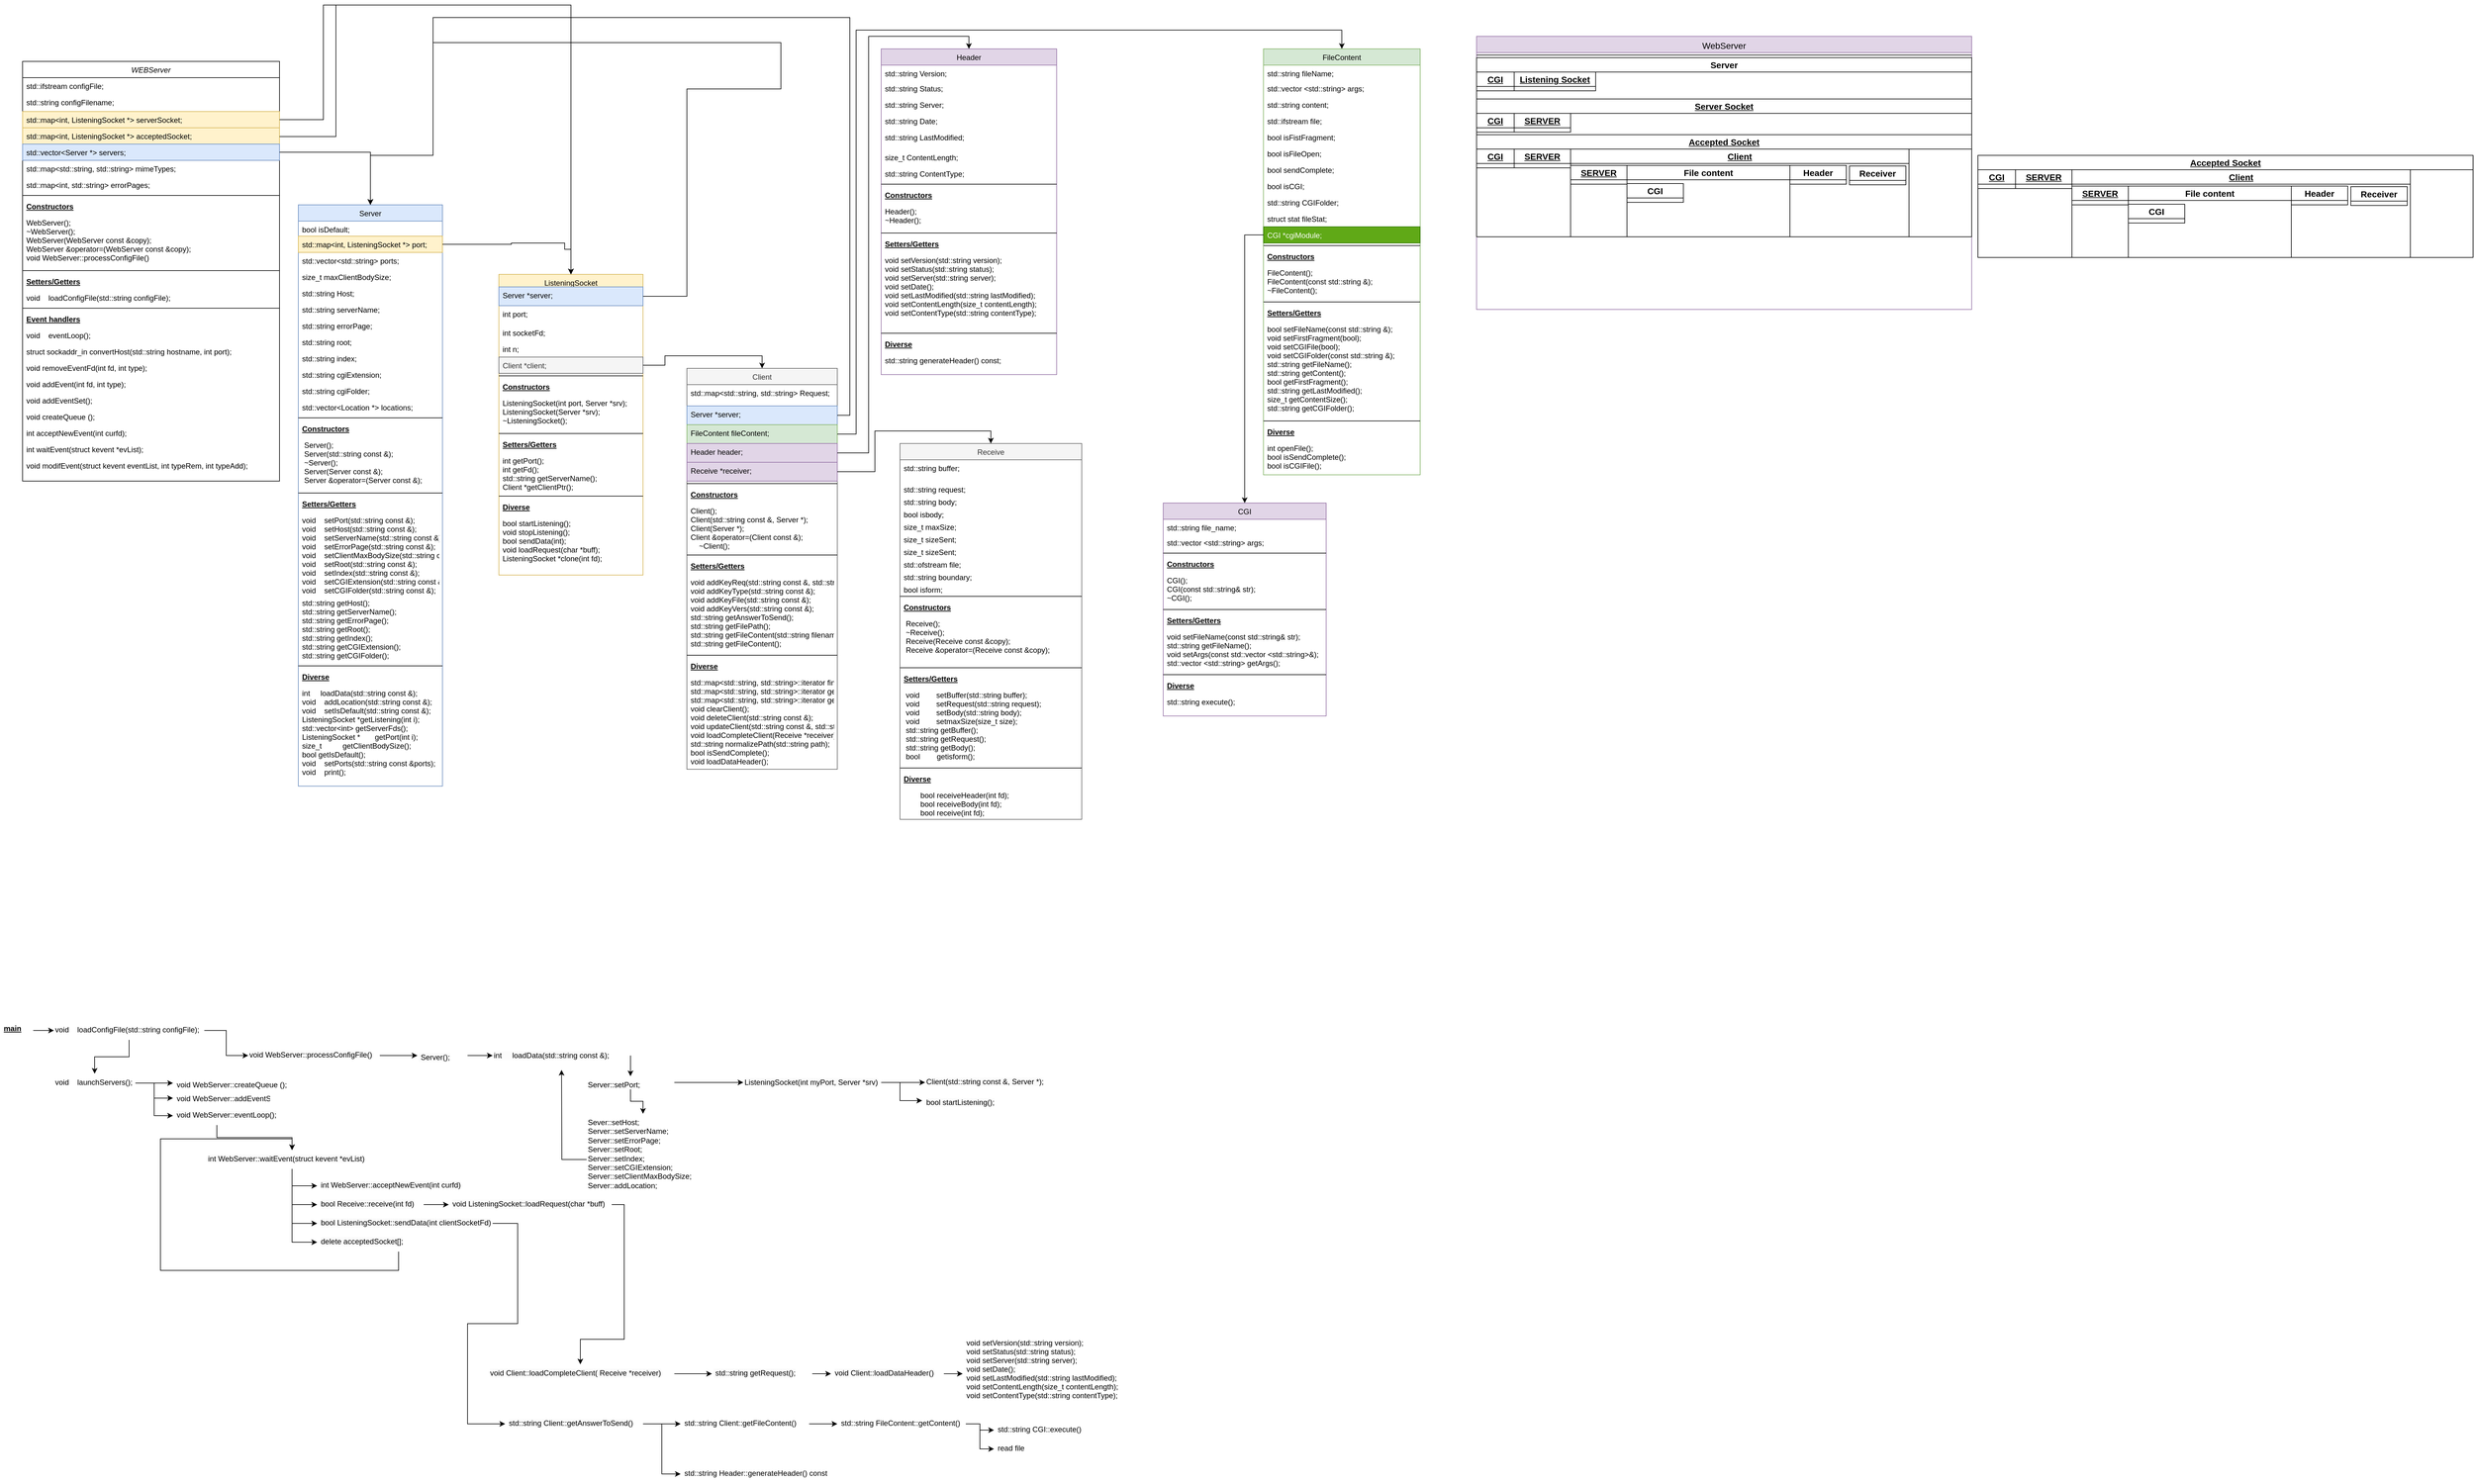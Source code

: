 <mxfile version="24.5.4" type="device">
  <diagram id="C5RBs43oDa-KdzZeNtuy" name="Page-1">
    <mxGraphModel dx="2480" dy="6342" grid="1" gridSize="10" guides="1" tooltips="1" connect="1" arrows="1" fold="1" page="1" pageScale="1" pageWidth="2336" pageHeight="1654" math="0" shadow="0">
      <root>
        <mxCell id="WIyWlLk6GJQsqaUBKTNV-0" />
        <mxCell id="WIyWlLk6GJQsqaUBKTNV-1" parent="WIyWlLk6GJQsqaUBKTNV-0" />
        <mxCell id="zkfFHV4jXpPFQw0GAbJ--0" value="WEBServer" style="swimlane;fontStyle=2;align=center;verticalAlign=top;childLayout=stackLayout;horizontal=1;startSize=26;horizontalStack=0;resizeParent=1;resizeLast=0;collapsible=1;marginBottom=0;rounded=0;shadow=0;strokeWidth=1;" parent="WIyWlLk6GJQsqaUBKTNV-1" vertex="1">
          <mxGeometry x="40" y="-4840" width="410" height="670" as="geometry">
            <mxRectangle x="230" y="140" width="160" height="26" as="alternateBounds" />
          </mxGeometry>
        </mxCell>
        <mxCell id="zkfFHV4jXpPFQw0GAbJ--1" value="std::ifstream     configFile;" style="text;align=left;verticalAlign=top;spacingLeft=4;spacingRight=4;overflow=hidden;rotatable=0;points=[[0,0.5],[1,0.5]];portConstraint=eastwest;" parent="zkfFHV4jXpPFQw0GAbJ--0" vertex="1">
          <mxGeometry y="26" width="410" height="26" as="geometry" />
        </mxCell>
        <mxCell id="zkfFHV4jXpPFQw0GAbJ--2" value="        std::string         configFilename;" style="text;align=left;verticalAlign=top;spacingLeft=4;spacingRight=4;overflow=hidden;rotatable=0;points=[[0,0.5],[1,0.5]];portConstraint=eastwest;rounded=0;shadow=0;html=0;" parent="zkfFHV4jXpPFQw0GAbJ--0" vertex="1">
          <mxGeometry y="52" width="410" height="28" as="geometry" />
        </mxCell>
        <mxCell id="zkfFHV4jXpPFQw0GAbJ--3" value="        std::map&lt;int, ListeningSocket *&gt;    serverSocket;" style="text;align=left;verticalAlign=top;spacingLeft=4;spacingRight=4;overflow=hidden;rotatable=0;points=[[0,0.5],[1,0.5]];portConstraint=eastwest;rounded=0;shadow=0;html=0;fillColor=#fff2cc;strokeColor=#d6b656;" parent="zkfFHV4jXpPFQw0GAbJ--0" vertex="1">
          <mxGeometry y="80" width="410" height="26" as="geometry" />
        </mxCell>
        <mxCell id="ML2xo1FJerdkUP84CqIJ-1" value="std::map&lt;int, ListeningSocket *&gt; acceptedSocket;" style="text;align=left;verticalAlign=top;spacingLeft=4;spacingRight=4;overflow=hidden;rotatable=0;points=[[0,0.5],[1,0.5]];portConstraint=eastwest;rounded=0;shadow=0;html=0;fillColor=#fff2cc;strokeColor=#d6b656;" parent="zkfFHV4jXpPFQw0GAbJ--0" vertex="1">
          <mxGeometry y="106" width="410" height="26" as="geometry" />
        </mxCell>
        <mxCell id="ML2xo1FJerdkUP84CqIJ-2" value="        std::vector&lt;Server *&gt;   servers;" style="text;align=left;verticalAlign=top;spacingLeft=4;spacingRight=4;overflow=hidden;rotatable=0;points=[[0,0.5],[1,0.5]];portConstraint=eastwest;rounded=0;shadow=0;html=0;fillColor=#dae8fc;strokeColor=#6c8ebf;" parent="zkfFHV4jXpPFQw0GAbJ--0" vertex="1">
          <mxGeometry y="132" width="410" height="26" as="geometry" />
        </mxCell>
        <mxCell id="ML2xo1FJerdkUP84CqIJ-3" value="        std::map&lt;std::string, std::string&gt;  mimeTypes;" style="text;align=left;verticalAlign=top;spacingLeft=4;spacingRight=4;overflow=hidden;rotatable=0;points=[[0,0.5],[1,0.5]];portConstraint=eastwest;rounded=0;shadow=0;html=0;" parent="zkfFHV4jXpPFQw0GAbJ--0" vertex="1">
          <mxGeometry y="158" width="410" height="26" as="geometry" />
        </mxCell>
        <mxCell id="ML2xo1FJerdkUP84CqIJ-4" value="        std::map&lt;int, std::string&gt;  errorPages;" style="text;align=left;verticalAlign=top;spacingLeft=4;spacingRight=4;overflow=hidden;rotatable=0;points=[[0,0.5],[1,0.5]];portConstraint=eastwest;rounded=0;shadow=0;html=0;" parent="zkfFHV4jXpPFQw0GAbJ--0" vertex="1">
          <mxGeometry y="184" width="410" height="26" as="geometry" />
        </mxCell>
        <mxCell id="zkfFHV4jXpPFQw0GAbJ--4" value="" style="line;html=1;strokeWidth=1;align=left;verticalAlign=middle;spacingTop=-1;spacingLeft=3;spacingRight=3;rotatable=0;labelPosition=right;points=[];portConstraint=eastwest;" parent="zkfFHV4jXpPFQw0GAbJ--0" vertex="1">
          <mxGeometry y="210" width="410" height="8" as="geometry" />
        </mxCell>
        <mxCell id="lbcptkGWw-PFIqOmlA4B-38" value="Constructors" style="text;align=left;verticalAlign=top;spacingLeft=4;spacingRight=4;overflow=hidden;rotatable=0;points=[[0,0.5],[1,0.5]];portConstraint=eastwest;fontStyle=5" parent="zkfFHV4jXpPFQw0GAbJ--0" vertex="1">
          <mxGeometry y="218" width="410" height="26" as="geometry" />
        </mxCell>
        <mxCell id="lbcptkGWw-PFIqOmlA4B-5" value="WebServer();&#xa;~WebServer();&#xa;WebServer(WebServer const &amp;copy);&#xa;WebServer &amp;operator=(WebServer const &amp;copy);&#xa;void WebServer::processConfigFile()" style="text;align=left;verticalAlign=top;spacingLeft=4;spacingRight=4;overflow=hidden;rotatable=0;points=[[0,0.5],[1,0.5]];portConstraint=eastwest;" parent="zkfFHV4jXpPFQw0GAbJ--0" vertex="1">
          <mxGeometry y="244" width="410" height="86" as="geometry" />
        </mxCell>
        <mxCell id="lbcptkGWw-PFIqOmlA4B-21" value="" style="line;html=1;strokeWidth=1;align=left;verticalAlign=middle;spacingTop=-1;spacingLeft=3;spacingRight=3;rotatable=0;labelPosition=right;points=[];portConstraint=eastwest;" parent="zkfFHV4jXpPFQw0GAbJ--0" vertex="1">
          <mxGeometry y="330" width="410" height="8" as="geometry" />
        </mxCell>
        <mxCell id="lbcptkGWw-PFIqOmlA4B-41" value="Setters/Getters" style="text;align=left;verticalAlign=top;spacingLeft=4;spacingRight=4;overflow=hidden;rotatable=0;points=[[0,0.5],[1,0.5]];portConstraint=eastwest;fontStyle=5" parent="zkfFHV4jXpPFQw0GAbJ--0" vertex="1">
          <mxGeometry y="338" width="410" height="26" as="geometry" />
        </mxCell>
        <mxCell id="lbcptkGWw-PFIqOmlA4B-16" value="void    loadConfigFile(std::string configFile);" style="text;align=left;verticalAlign=top;spacingLeft=4;spacingRight=4;overflow=hidden;rotatable=0;points=[[0,0.5],[1,0.5]];portConstraint=eastwest;" parent="zkfFHV4jXpPFQw0GAbJ--0" vertex="1">
          <mxGeometry y="364" width="410" height="26" as="geometry" />
        </mxCell>
        <mxCell id="lbcptkGWw-PFIqOmlA4B-22" value="" style="line;html=1;strokeWidth=1;align=left;verticalAlign=middle;spacingTop=-1;spacingLeft=3;spacingRight=3;rotatable=0;labelPosition=right;points=[];portConstraint=eastwest;" parent="zkfFHV4jXpPFQw0GAbJ--0" vertex="1">
          <mxGeometry y="390" width="410" height="8" as="geometry" />
        </mxCell>
        <mxCell id="lbcptkGWw-PFIqOmlA4B-39" value="Event handlers" style="text;align=left;verticalAlign=top;spacingLeft=4;spacingRight=4;overflow=hidden;rotatable=0;points=[[0,0.5],[1,0.5]];portConstraint=eastwest;fontStyle=5" parent="zkfFHV4jXpPFQw0GAbJ--0" vertex="1">
          <mxGeometry y="398" width="410" height="26" as="geometry" />
        </mxCell>
        <mxCell id="lbcptkGWw-PFIqOmlA4B-14" value="void    eventLoop();" style="text;align=left;verticalAlign=top;spacingLeft=4;spacingRight=4;overflow=hidden;rotatable=0;points=[[0,0.5],[1,0.5]];portConstraint=eastwest;" parent="zkfFHV4jXpPFQw0GAbJ--0" vertex="1">
          <mxGeometry y="424" width="410" height="26" as="geometry" />
        </mxCell>
        <mxCell id="lbcptkGWw-PFIqOmlA4B-11" value="struct sockaddr_in convertHost(std::string hostname, int port);" style="text;align=left;verticalAlign=top;spacingLeft=4;spacingRight=4;overflow=hidden;rotatable=0;points=[[0,0.5],[1,0.5]];portConstraint=eastwest;" parent="zkfFHV4jXpPFQw0GAbJ--0" vertex="1">
          <mxGeometry y="450" width="410" height="26" as="geometry" />
        </mxCell>
        <mxCell id="lbcptkGWw-PFIqOmlA4B-12" value="void removeEventFd(int fd, int type);" style="text;align=left;verticalAlign=top;spacingLeft=4;spacingRight=4;overflow=hidden;rotatable=0;points=[[0,0.5],[1,0.5]];portConstraint=eastwest;" parent="zkfFHV4jXpPFQw0GAbJ--0" vertex="1">
          <mxGeometry y="476" width="410" height="26" as="geometry" />
        </mxCell>
        <mxCell id="lbcptkGWw-PFIqOmlA4B-13" value="void addEvent(int fd, int type);" style="text;align=left;verticalAlign=top;spacingLeft=4;spacingRight=4;overflow=hidden;rotatable=0;points=[[0,0.5],[1,0.5]];portConstraint=eastwest;" parent="zkfFHV4jXpPFQw0GAbJ--0" vertex="1">
          <mxGeometry y="502" width="410" height="26" as="geometry" />
        </mxCell>
        <mxCell id="lbcptkGWw-PFIqOmlA4B-10" value="void addEventSet();" style="text;align=left;verticalAlign=top;spacingLeft=4;spacingRight=4;overflow=hidden;rotatable=0;points=[[0,0.5],[1,0.5]];portConstraint=eastwest;" parent="zkfFHV4jXpPFQw0GAbJ--0" vertex="1">
          <mxGeometry y="528" width="410" height="26" as="geometry" />
        </mxCell>
        <mxCell id="lbcptkGWw-PFIqOmlA4B-9" value="void createQueue ();" style="text;align=left;verticalAlign=top;spacingLeft=4;spacingRight=4;overflow=hidden;rotatable=0;points=[[0,0.5],[1,0.5]];portConstraint=eastwest;" parent="zkfFHV4jXpPFQw0GAbJ--0" vertex="1">
          <mxGeometry y="554" width="410" height="26" as="geometry" />
        </mxCell>
        <mxCell id="lbcptkGWw-PFIqOmlA4B-8" value="int acceptNewEvent(int curfd);" style="text;align=left;verticalAlign=top;spacingLeft=4;spacingRight=4;overflow=hidden;rotatable=0;points=[[0,0.5],[1,0.5]];portConstraint=eastwest;" parent="zkfFHV4jXpPFQw0GAbJ--0" vertex="1">
          <mxGeometry y="580" width="410" height="26" as="geometry" />
        </mxCell>
        <mxCell id="lbcptkGWw-PFIqOmlA4B-7" value="int waitEvent(struct kevent *evList);" style="text;align=left;verticalAlign=top;spacingLeft=4;spacingRight=4;overflow=hidden;rotatable=0;points=[[0,0.5],[1,0.5]];portConstraint=eastwest;" parent="zkfFHV4jXpPFQw0GAbJ--0" vertex="1">
          <mxGeometry y="606" width="410" height="26" as="geometry" />
        </mxCell>
        <mxCell id="lbcptkGWw-PFIqOmlA4B-2" value="void modifEvent(struct kevent eventList, int typeRem, int typeAdd);" style="text;align=left;verticalAlign=top;spacingLeft=4;spacingRight=4;overflow=hidden;rotatable=0;points=[[0,0.5],[1,0.5]];portConstraint=eastwest;" parent="zkfFHV4jXpPFQw0GAbJ--0" vertex="1">
          <mxGeometry y="632" width="410" height="26" as="geometry" />
        </mxCell>
        <mxCell id="zkfFHV4jXpPFQw0GAbJ--6" value="FileContent" style="swimlane;fontStyle=0;align=center;verticalAlign=top;childLayout=stackLayout;horizontal=1;startSize=26;horizontalStack=0;resizeParent=1;resizeLast=0;collapsible=1;marginBottom=0;rounded=0;shadow=0;strokeWidth=1;fillColor=#d5e8d4;strokeColor=#82b366;" parent="WIyWlLk6GJQsqaUBKTNV-1" vertex="1">
          <mxGeometry x="2020" y="-4860" width="250" height="680" as="geometry">
            <mxRectangle x="130" y="380" width="160" height="26" as="alternateBounds" />
          </mxGeometry>
        </mxCell>
        <mxCell id="zkfFHV4jXpPFQw0GAbJ--7" value="std::string fileName;" style="text;align=left;verticalAlign=top;spacingLeft=4;spacingRight=4;overflow=hidden;rotatable=0;points=[[0,0.5],[1,0.5]];portConstraint=eastwest;" parent="zkfFHV4jXpPFQw0GAbJ--6" vertex="1">
          <mxGeometry y="26" width="250" height="24" as="geometry" />
        </mxCell>
        <mxCell id="ML2xo1FJerdkUP84CqIJ-68" value="std::vector &lt;std::string&gt; args;" style="text;align=left;verticalAlign=top;spacingLeft=4;spacingRight=4;overflow=hidden;rotatable=0;points=[[0,0.5],[1,0.5]];portConstraint=eastwest;rounded=0;shadow=0;html=0;" parent="zkfFHV4jXpPFQw0GAbJ--6" vertex="1">
          <mxGeometry y="50" width="250" height="26" as="geometry" />
        </mxCell>
        <mxCell id="ML2xo1FJerdkUP84CqIJ-76" value="std::string content;" style="text;align=left;verticalAlign=top;spacingLeft=4;spacingRight=4;overflow=hidden;rotatable=0;points=[[0,0.5],[1,0.5]];portConstraint=eastwest;rounded=0;shadow=0;html=0;" parent="zkfFHV4jXpPFQw0GAbJ--6" vertex="1">
          <mxGeometry y="76" width="250" height="26" as="geometry" />
        </mxCell>
        <mxCell id="ML2xo1FJerdkUP84CqIJ-75" value="std::ifstream file;" style="text;align=left;verticalAlign=top;spacingLeft=4;spacingRight=4;overflow=hidden;rotatable=0;points=[[0,0.5],[1,0.5]];portConstraint=eastwest;rounded=0;shadow=0;html=0;" parent="zkfFHV4jXpPFQw0GAbJ--6" vertex="1">
          <mxGeometry y="102" width="250" height="26" as="geometry" />
        </mxCell>
        <mxCell id="ML2xo1FJerdkUP84CqIJ-74" value="bool isFistFragment;" style="text;align=left;verticalAlign=top;spacingLeft=4;spacingRight=4;overflow=hidden;rotatable=0;points=[[0,0.5],[1,0.5]];portConstraint=eastwest;rounded=0;shadow=0;html=0;" parent="zkfFHV4jXpPFQw0GAbJ--6" vertex="1">
          <mxGeometry y="128" width="250" height="26" as="geometry" />
        </mxCell>
        <mxCell id="ML2xo1FJerdkUP84CqIJ-73" value="bool isFileOpen;" style="text;align=left;verticalAlign=top;spacingLeft=4;spacingRight=4;overflow=hidden;rotatable=0;points=[[0,0.5],[1,0.5]];portConstraint=eastwest;rounded=0;shadow=0;html=0;" parent="zkfFHV4jXpPFQw0GAbJ--6" vertex="1">
          <mxGeometry y="154" width="250" height="26" as="geometry" />
        </mxCell>
        <mxCell id="ML2xo1FJerdkUP84CqIJ-72" value="bool sendComplete;" style="text;align=left;verticalAlign=top;spacingLeft=4;spacingRight=4;overflow=hidden;rotatable=0;points=[[0,0.5],[1,0.5]];portConstraint=eastwest;rounded=0;shadow=0;html=0;" parent="zkfFHV4jXpPFQw0GAbJ--6" vertex="1">
          <mxGeometry y="180" width="250" height="26" as="geometry" />
        </mxCell>
        <mxCell id="ML2xo1FJerdkUP84CqIJ-71" value="bool isCGI;" style="text;align=left;verticalAlign=top;spacingLeft=4;spacingRight=4;overflow=hidden;rotatable=0;points=[[0,0.5],[1,0.5]];portConstraint=eastwest;rounded=0;shadow=0;html=0;" parent="zkfFHV4jXpPFQw0GAbJ--6" vertex="1">
          <mxGeometry y="206" width="250" height="26" as="geometry" />
        </mxCell>
        <mxCell id="ML2xo1FJerdkUP84CqIJ-88" value="std::string CGIFolder;" style="text;align=left;verticalAlign=top;spacingLeft=4;spacingRight=4;overflow=hidden;rotatable=0;points=[[0,0.5],[1,0.5]];portConstraint=eastwest;rounded=0;shadow=0;html=0;" parent="zkfFHV4jXpPFQw0GAbJ--6" vertex="1">
          <mxGeometry y="232" width="250" height="26" as="geometry" />
        </mxCell>
        <mxCell id="ML2xo1FJerdkUP84CqIJ-70" value="struct stat fileStat;" style="text;align=left;verticalAlign=top;spacingLeft=4;spacingRight=4;overflow=hidden;rotatable=0;points=[[0,0.5],[1,0.5]];portConstraint=eastwest;rounded=0;shadow=0;html=0;" parent="zkfFHV4jXpPFQw0GAbJ--6" vertex="1">
          <mxGeometry y="258" width="250" height="26" as="geometry" />
        </mxCell>
        <mxCell id="ML2xo1FJerdkUP84CqIJ-69" value="CGI *cgiModule;" style="text;align=left;verticalAlign=top;spacingLeft=4;spacingRight=4;overflow=hidden;rotatable=0;points=[[0,0.5],[1,0.5]];portConstraint=eastwest;rounded=0;shadow=0;html=0;fillColor=#60a917;fontColor=#ffffff;strokeColor=#2D7600;" parent="zkfFHV4jXpPFQw0GAbJ--6" vertex="1">
          <mxGeometry y="284" width="250" height="26" as="geometry" />
        </mxCell>
        <mxCell id="zkfFHV4jXpPFQw0GAbJ--9" value="" style="line;html=1;strokeWidth=1;align=left;verticalAlign=middle;spacingTop=-1;spacingLeft=3;spacingRight=3;rotatable=0;labelPosition=right;points=[];portConstraint=eastwest;" parent="zkfFHV4jXpPFQw0GAbJ--6" vertex="1">
          <mxGeometry y="310" width="250" height="8" as="geometry" />
        </mxCell>
        <mxCell id="lbcptkGWw-PFIqOmlA4B-86" value="Constructors" style="text;align=left;verticalAlign=top;spacingLeft=4;spacingRight=4;overflow=hidden;rotatable=0;points=[[0,0.5],[1,0.5]];portConstraint=eastwest;fontStyle=5" parent="zkfFHV4jXpPFQw0GAbJ--6" vertex="1">
          <mxGeometry y="318" width="250" height="26" as="geometry" />
        </mxCell>
        <mxCell id="zkfFHV4jXpPFQw0GAbJ--10" value="FileContent();&#xa;FileContent(const std::string &amp;);&#xa;~FileContent();" style="text;align=left;verticalAlign=top;spacingLeft=4;spacingRight=4;overflow=hidden;rotatable=0;points=[[0,0.5],[1,0.5]];portConstraint=eastwest;fontStyle=0" parent="zkfFHV4jXpPFQw0GAbJ--6" vertex="1">
          <mxGeometry y="344" width="250" height="56" as="geometry" />
        </mxCell>
        <mxCell id="lbcptkGWw-PFIqOmlA4B-92" value="" style="line;html=1;strokeWidth=1;align=left;verticalAlign=middle;spacingTop=-1;spacingLeft=3;spacingRight=3;rotatable=0;labelPosition=right;points=[];portConstraint=eastwest;" parent="zkfFHV4jXpPFQw0GAbJ--6" vertex="1">
          <mxGeometry y="400" width="250" height="8" as="geometry" />
        </mxCell>
        <mxCell id="lbcptkGWw-PFIqOmlA4B-93" value="Setters/Getters" style="text;align=left;verticalAlign=top;spacingLeft=4;spacingRight=4;overflow=hidden;rotatable=0;points=[[0,0.5],[1,0.5]];portConstraint=eastwest;fontStyle=5" parent="zkfFHV4jXpPFQw0GAbJ--6" vertex="1">
          <mxGeometry y="408" width="250" height="26" as="geometry" />
        </mxCell>
        <mxCell id="lbcptkGWw-PFIqOmlA4B-88" value="bool setFileName(const std::string &amp;);&#xa;void setFirstFragment(bool);&#xa;void setCGIFile(bool);&#xa;void setCGIFolder(const std::string &amp;);&#xa;std::string getFileName();&#xa;std::string getContent();&#xa;bool getFirstFragment();&#xa;std::string getLastModified();&#xa;size_t getContentSize();&#xa;std::string getCGIFolder();" style="text;align=left;verticalAlign=top;spacingLeft=4;spacingRight=4;overflow=hidden;rotatable=0;points=[[0,0.5],[1,0.5]];portConstraint=eastwest;" parent="zkfFHV4jXpPFQw0GAbJ--6" vertex="1">
          <mxGeometry y="434" width="250" height="156" as="geometry" />
        </mxCell>
        <mxCell id="lbcptkGWw-PFIqOmlA4B-94" value="" style="line;html=1;strokeWidth=1;align=left;verticalAlign=middle;spacingTop=-1;spacingLeft=3;spacingRight=3;rotatable=0;labelPosition=right;points=[];portConstraint=eastwest;" parent="zkfFHV4jXpPFQw0GAbJ--6" vertex="1">
          <mxGeometry y="590" width="250" height="8" as="geometry" />
        </mxCell>
        <mxCell id="lbcptkGWw-PFIqOmlA4B-95" value="Diverse" style="text;align=left;verticalAlign=top;spacingLeft=4;spacingRight=4;overflow=hidden;rotatable=0;points=[[0,0.5],[1,0.5]];portConstraint=eastwest;fontStyle=5" parent="zkfFHV4jXpPFQw0GAbJ--6" vertex="1">
          <mxGeometry y="598" width="250" height="26" as="geometry" />
        </mxCell>
        <mxCell id="lbcptkGWw-PFIqOmlA4B-91" value="int openFile();&#xa;bool isSendComplete();&#xa;bool isCGIFile();" style="text;align=left;verticalAlign=top;spacingLeft=4;spacingRight=4;overflow=hidden;rotatable=0;points=[[0,0.5],[1,0.5]];portConstraint=eastwest;" parent="zkfFHV4jXpPFQw0GAbJ--6" vertex="1">
          <mxGeometry y="624" width="250" height="56" as="geometry" />
        </mxCell>
        <mxCell id="zkfFHV4jXpPFQw0GAbJ--13" value="Header" style="swimlane;fontStyle=0;align=center;verticalAlign=top;childLayout=stackLayout;horizontal=1;startSize=26;horizontalStack=0;resizeParent=1;resizeLast=0;collapsible=1;marginBottom=0;rounded=0;shadow=0;strokeWidth=1;fillColor=#e1d5e7;strokeColor=#9673a6;" parent="WIyWlLk6GJQsqaUBKTNV-1" vertex="1">
          <mxGeometry x="1410" y="-4860" width="280" height="520" as="geometry">
            <mxRectangle x="340" y="380" width="170" height="26" as="alternateBounds" />
          </mxGeometry>
        </mxCell>
        <mxCell id="zkfFHV4jXpPFQw0GAbJ--14" value="        std::string Version;" style="text;align=left;verticalAlign=top;spacingLeft=4;spacingRight=4;overflow=hidden;rotatable=0;points=[[0,0.5],[1,0.5]];portConstraint=eastwest;" parent="zkfFHV4jXpPFQw0GAbJ--13" vertex="1">
          <mxGeometry y="26" width="280" height="24" as="geometry" />
        </mxCell>
        <mxCell id="ML2xo1FJerdkUP84CqIJ-53" value="std::string Status;" style="text;align=left;verticalAlign=top;spacingLeft=4;spacingRight=4;overflow=hidden;rotatable=0;points=[[0,0.5],[1,0.5]];portConstraint=eastwest;" parent="zkfFHV4jXpPFQw0GAbJ--13" vertex="1">
          <mxGeometry y="50" width="280" height="26" as="geometry" />
        </mxCell>
        <mxCell id="ML2xo1FJerdkUP84CqIJ-52" value="std::string Server;" style="text;align=left;verticalAlign=top;spacingLeft=4;spacingRight=4;overflow=hidden;rotatable=0;points=[[0,0.5],[1,0.5]];portConstraint=eastwest;" parent="zkfFHV4jXpPFQw0GAbJ--13" vertex="1">
          <mxGeometry y="76" width="280" height="26" as="geometry" />
        </mxCell>
        <mxCell id="ML2xo1FJerdkUP84CqIJ-51" value="std::string Date;" style="text;align=left;verticalAlign=top;spacingLeft=4;spacingRight=4;overflow=hidden;rotatable=0;points=[[0,0.5],[1,0.5]];portConstraint=eastwest;" parent="zkfFHV4jXpPFQw0GAbJ--13" vertex="1">
          <mxGeometry y="102" width="280" height="26" as="geometry" />
        </mxCell>
        <mxCell id="ML2xo1FJerdkUP84CqIJ-50" value="std::string LastModified;" style="text;align=left;verticalAlign=top;spacingLeft=4;spacingRight=4;overflow=hidden;rotatable=0;points=[[0,0.5],[1,0.5]];portConstraint=eastwest;" parent="zkfFHV4jXpPFQw0GAbJ--13" vertex="1">
          <mxGeometry y="128" width="280" height="32" as="geometry" />
        </mxCell>
        <mxCell id="ML2xo1FJerdkUP84CqIJ-49" value="size_t ContentLength;" style="text;align=left;verticalAlign=top;spacingLeft=4;spacingRight=4;overflow=hidden;rotatable=0;points=[[0,0.5],[1,0.5]];portConstraint=eastwest;" parent="zkfFHV4jXpPFQw0GAbJ--13" vertex="1">
          <mxGeometry y="160" width="280" height="26" as="geometry" />
        </mxCell>
        <mxCell id="ML2xo1FJerdkUP84CqIJ-55" value="std::string ContentType;" style="text;align=left;verticalAlign=top;spacingLeft=4;spacingRight=4;overflow=hidden;rotatable=0;points=[[0,0.5],[1,0.5]];portConstraint=eastwest;" parent="zkfFHV4jXpPFQw0GAbJ--13" vertex="1">
          <mxGeometry y="186" width="280" height="26" as="geometry" />
        </mxCell>
        <mxCell id="zkfFHV4jXpPFQw0GAbJ--15" value="" style="line;html=1;strokeWidth=1;align=left;verticalAlign=middle;spacingTop=-1;spacingLeft=3;spacingRight=3;rotatable=0;labelPosition=right;points=[];portConstraint=eastwest;" parent="zkfFHV4jXpPFQw0GAbJ--13" vertex="1">
          <mxGeometry y="212" width="280" height="8" as="geometry" />
        </mxCell>
        <mxCell id="lbcptkGWw-PFIqOmlA4B-78" value="Constructors" style="text;align=left;verticalAlign=top;spacingLeft=4;spacingRight=4;overflow=hidden;rotatable=0;points=[[0,0.5],[1,0.5]];portConstraint=eastwest;fontStyle=5" parent="zkfFHV4jXpPFQw0GAbJ--13" vertex="1">
          <mxGeometry y="220" width="280" height="26" as="geometry" />
        </mxCell>
        <mxCell id="lbcptkGWw-PFIqOmlA4B-79" value="Header();&#xa;~Header();" style="text;align=left;verticalAlign=top;spacingLeft=4;spacingRight=4;overflow=hidden;rotatable=0;points=[[0,0.5],[1,0.5]];portConstraint=eastwest;" parent="zkfFHV4jXpPFQw0GAbJ--13" vertex="1">
          <mxGeometry y="246" width="280" height="44" as="geometry" />
        </mxCell>
        <mxCell id="lbcptkGWw-PFIqOmlA4B-80" value="" style="line;html=1;strokeWidth=1;align=left;verticalAlign=middle;spacingTop=-1;spacingLeft=3;spacingRight=3;rotatable=0;labelPosition=right;points=[];portConstraint=eastwest;" parent="zkfFHV4jXpPFQw0GAbJ--13" vertex="1">
          <mxGeometry y="290" width="280" height="8" as="geometry" />
        </mxCell>
        <mxCell id="lbcptkGWw-PFIqOmlA4B-81" value="Setters/Getters" style="text;align=left;verticalAlign=top;spacingLeft=4;spacingRight=4;overflow=hidden;rotatable=0;points=[[0,0.5],[1,0.5]];portConstraint=eastwest;fontStyle=5" parent="zkfFHV4jXpPFQw0GAbJ--13" vertex="1">
          <mxGeometry y="298" width="280" height="26" as="geometry" />
        </mxCell>
        <mxCell id="lbcptkGWw-PFIqOmlA4B-82" value="void setVersion(std::string version);&#xa;void setStatus(std::string status);&#xa;void setServer(std::string server);&#xa;void setDate();&#xa;void setLastModified(std::string lastModified);&#xa;void setContentLength(size_t contentLength);&#xa;void setContentType(std::string contentType);" style="text;align=left;verticalAlign=top;spacingLeft=4;spacingRight=4;overflow=hidden;rotatable=0;points=[[0,0.5],[1,0.5]];portConstraint=eastwest;" parent="zkfFHV4jXpPFQw0GAbJ--13" vertex="1">
          <mxGeometry y="324" width="280" height="126" as="geometry" />
        </mxCell>
        <mxCell id="lbcptkGWw-PFIqOmlA4B-83" value="" style="line;html=1;strokeWidth=1;align=left;verticalAlign=middle;spacingTop=-1;spacingLeft=3;spacingRight=3;rotatable=0;labelPosition=right;points=[];portConstraint=eastwest;" parent="zkfFHV4jXpPFQw0GAbJ--13" vertex="1">
          <mxGeometry y="450" width="280" height="8" as="geometry" />
        </mxCell>
        <mxCell id="lbcptkGWw-PFIqOmlA4B-84" value="Diverse" style="text;align=left;verticalAlign=top;spacingLeft=4;spacingRight=4;overflow=hidden;rotatable=0;points=[[0,0.5],[1,0.5]];portConstraint=eastwest;fontStyle=5" parent="zkfFHV4jXpPFQw0GAbJ--13" vertex="1">
          <mxGeometry y="458" width="280" height="26" as="geometry" />
        </mxCell>
        <mxCell id="lbcptkGWw-PFIqOmlA4B-77" value="std::string generateHeader() const;" style="text;align=left;verticalAlign=top;spacingLeft=4;spacingRight=4;overflow=hidden;rotatable=0;points=[[0,0.5],[1,0.5]];portConstraint=eastwest;" parent="zkfFHV4jXpPFQw0GAbJ--13" vertex="1">
          <mxGeometry y="484" width="280" height="36" as="geometry" />
        </mxCell>
        <mxCell id="zkfFHV4jXpPFQw0GAbJ--17" value="Server" style="swimlane;fontStyle=0;align=center;verticalAlign=top;childLayout=stackLayout;horizontal=1;startSize=26;horizontalStack=0;resizeParent=1;resizeLast=0;collapsible=1;marginBottom=0;rounded=0;shadow=0;strokeWidth=1;fillColor=#dae8fc;strokeColor=#6c8ebf;" parent="WIyWlLk6GJQsqaUBKTNV-1" vertex="1">
          <mxGeometry x="480" y="-4611" width="230" height="928" as="geometry">
            <mxRectangle x="550" y="140" width="160" height="26" as="alternateBounds" />
          </mxGeometry>
        </mxCell>
        <mxCell id="zkfFHV4jXpPFQw0GAbJ--18" value="        bool        isDefault;" style="text;align=left;verticalAlign=top;spacingLeft=4;spacingRight=4;overflow=hidden;rotatable=0;points=[[0,0.5],[1,0.5]];portConstraint=eastwest;fontStyle=0" parent="zkfFHV4jXpPFQw0GAbJ--17" vertex="1">
          <mxGeometry y="26" width="230" height="24" as="geometry" />
        </mxCell>
        <mxCell id="zkfFHV4jXpPFQw0GAbJ--19" value="std::map&lt;int, ListeningSocket *&gt; port;" style="text;align=left;verticalAlign=top;spacingLeft=4;spacingRight=4;overflow=hidden;rotatable=0;points=[[0,0.5],[1,0.5]];portConstraint=eastwest;rounded=0;shadow=0;html=0;fillColor=#fff2cc;strokeColor=#d6b656;" parent="zkfFHV4jXpPFQw0GAbJ--17" vertex="1">
          <mxGeometry y="50" width="230" height="26" as="geometry" />
        </mxCell>
        <mxCell id="ML2xo1FJerdkUP84CqIJ-5" value="std::vector&lt;std::string&gt; ports;" style="text;align=left;verticalAlign=top;spacingLeft=4;spacingRight=4;overflow=hidden;rotatable=0;points=[[0,0.5],[1,0.5]];portConstraint=eastwest;rounded=0;shadow=0;html=0;" parent="zkfFHV4jXpPFQw0GAbJ--17" vertex="1">
          <mxGeometry y="76" width="230" height="26" as="geometry" />
        </mxCell>
        <mxCell id="ML2xo1FJerdkUP84CqIJ-6" value="size_t maxClientBodySize;" style="text;align=left;verticalAlign=top;spacingLeft=4;spacingRight=4;overflow=hidden;rotatable=0;points=[[0,0.5],[1,0.5]];portConstraint=eastwest;rounded=0;shadow=0;html=0;" parent="zkfFHV4jXpPFQw0GAbJ--17" vertex="1">
          <mxGeometry y="102" width="230" height="26" as="geometry" />
        </mxCell>
        <mxCell id="ML2xo1FJerdkUP84CqIJ-7" value="std::string Host;" style="text;align=left;verticalAlign=top;spacingLeft=4;spacingRight=4;overflow=hidden;rotatable=0;points=[[0,0.5],[1,0.5]];portConstraint=eastwest;rounded=0;shadow=0;html=0;" parent="zkfFHV4jXpPFQw0GAbJ--17" vertex="1">
          <mxGeometry y="128" width="230" height="26" as="geometry" />
        </mxCell>
        <mxCell id="ML2xo1FJerdkUP84CqIJ-10" value="std::string serverName;" style="text;align=left;verticalAlign=top;spacingLeft=4;spacingRight=4;overflow=hidden;rotatable=0;points=[[0,0.5],[1,0.5]];portConstraint=eastwest;rounded=0;shadow=0;html=0;" parent="zkfFHV4jXpPFQw0GAbJ--17" vertex="1">
          <mxGeometry y="154" width="230" height="26" as="geometry" />
        </mxCell>
        <mxCell id="ML2xo1FJerdkUP84CqIJ-8" value="std::string errorPage;" style="text;align=left;verticalAlign=top;spacingLeft=4;spacingRight=4;overflow=hidden;rotatable=0;points=[[0,0.5],[1,0.5]];portConstraint=eastwest;rounded=0;shadow=0;html=0;" parent="zkfFHV4jXpPFQw0GAbJ--17" vertex="1">
          <mxGeometry y="180" width="230" height="26" as="geometry" />
        </mxCell>
        <mxCell id="ML2xo1FJerdkUP84CqIJ-9" value="std::string root;" style="text;align=left;verticalAlign=top;spacingLeft=4;spacingRight=4;overflow=hidden;rotatable=0;points=[[0,0.5],[1,0.5]];portConstraint=eastwest;rounded=0;shadow=0;html=0;" parent="zkfFHV4jXpPFQw0GAbJ--17" vertex="1">
          <mxGeometry y="206" width="230" height="26" as="geometry" />
        </mxCell>
        <mxCell id="ML2xo1FJerdkUP84CqIJ-16" value="std::string index;" style="text;align=left;verticalAlign=top;spacingLeft=4;spacingRight=4;overflow=hidden;rotatable=0;points=[[0,0.5],[1,0.5]];portConstraint=eastwest;rounded=0;shadow=0;html=0;" parent="zkfFHV4jXpPFQw0GAbJ--17" vertex="1">
          <mxGeometry y="232" width="230" height="26" as="geometry" />
        </mxCell>
        <mxCell id="ML2xo1FJerdkUP84CqIJ-15" value="std::string cgiExtension;" style="text;align=left;verticalAlign=top;spacingLeft=4;spacingRight=4;overflow=hidden;rotatable=0;points=[[0,0.5],[1,0.5]];portConstraint=eastwest;rounded=0;shadow=0;html=0;" parent="zkfFHV4jXpPFQw0GAbJ--17" vertex="1">
          <mxGeometry y="258" width="230" height="26" as="geometry" />
        </mxCell>
        <mxCell id="ML2xo1FJerdkUP84CqIJ-14" value="std::string cgiFolder;" style="text;align=left;verticalAlign=top;spacingLeft=4;spacingRight=4;overflow=hidden;rotatable=0;points=[[0,0.5],[1,0.5]];portConstraint=eastwest;rounded=0;shadow=0;html=0;" parent="zkfFHV4jXpPFQw0GAbJ--17" vertex="1">
          <mxGeometry y="284" width="230" height="26" as="geometry" />
        </mxCell>
        <mxCell id="ML2xo1FJerdkUP84CqIJ-13" value="std::vector&lt;Location *&gt; locations;" style="text;align=left;verticalAlign=top;spacingLeft=4;spacingRight=4;overflow=hidden;rotatable=0;points=[[0,0.5],[1,0.5]];portConstraint=eastwest;rounded=0;shadow=0;html=0;" parent="zkfFHV4jXpPFQw0GAbJ--17" vertex="1">
          <mxGeometry y="310" width="230" height="26" as="geometry" />
        </mxCell>
        <mxCell id="zkfFHV4jXpPFQw0GAbJ--23" value="" style="line;html=1;strokeWidth=1;align=left;verticalAlign=middle;spacingTop=-1;spacingLeft=3;spacingRight=3;rotatable=0;labelPosition=right;points=[];portConstraint=eastwest;" parent="zkfFHV4jXpPFQw0GAbJ--17" vertex="1">
          <mxGeometry y="336" width="230" height="8" as="geometry" />
        </mxCell>
        <mxCell id="lbcptkGWw-PFIqOmlA4B-35" value="Constructors" style="text;align=left;verticalAlign=top;spacingLeft=4;spacingRight=4;overflow=hidden;rotatable=0;points=[[0,0.5],[1,0.5]];portConstraint=eastwest;fontStyle=5" parent="zkfFHV4jXpPFQw0GAbJ--17" vertex="1">
          <mxGeometry y="344" width="230" height="26" as="geometry" />
        </mxCell>
        <mxCell id="zkfFHV4jXpPFQw0GAbJ--24" value=" Server();&#xa; Server(std::string const &amp;);&#xa; ~Server();&#xa; Server(Server const &amp;);&#xa; Server &amp;operator=(Server const &amp;);" style="text;align=left;verticalAlign=top;spacingLeft=4;spacingRight=4;overflow=hidden;rotatable=0;points=[[0,0.5],[1,0.5]];portConstraint=eastwest;" parent="zkfFHV4jXpPFQw0GAbJ--17" vertex="1">
          <mxGeometry y="370" width="230" height="86" as="geometry" />
        </mxCell>
        <mxCell id="lbcptkGWw-PFIqOmlA4B-34" value="" style="line;html=1;strokeWidth=1;align=left;verticalAlign=middle;spacingTop=-1;spacingLeft=3;spacingRight=3;rotatable=0;labelPosition=right;points=[];portConstraint=eastwest;" parent="zkfFHV4jXpPFQw0GAbJ--17" vertex="1">
          <mxGeometry y="456" width="230" height="8" as="geometry" />
        </mxCell>
        <mxCell id="lbcptkGWw-PFIqOmlA4B-36" value="Setters/Getters" style="text;align=left;verticalAlign=top;spacingLeft=4;spacingRight=4;overflow=hidden;rotatable=0;points=[[0,0.5],[1,0.5]];portConstraint=eastwest;fontStyle=5" parent="zkfFHV4jXpPFQw0GAbJ--17" vertex="1">
          <mxGeometry y="464" width="230" height="26" as="geometry" />
        </mxCell>
        <mxCell id="lbcptkGWw-PFIqOmlA4B-23" value="void    setPort(std::string const &amp;);&#xa;void    setHost(std::string const &amp;);&#xa;void    setServerName(std::string const &amp;);&#xa;void    setErrorPage(std::string const &amp;);&#xa;void    setClientMaxBodySize(std::string const &amp;);&#xa;void    setRoot(std::string const &amp;);&#xa;void    setIndex(std::string const &amp;);&#xa;void    setCGIExtension(std::string const &amp;);&#xa;void    setCGIFolder(std::string const &amp;);" style="text;align=left;verticalAlign=top;spacingLeft=4;spacingRight=4;overflow=hidden;rotatable=0;points=[[0,0.5],[1,0.5]];portConstraint=eastwest;" parent="zkfFHV4jXpPFQw0GAbJ--17" vertex="1">
          <mxGeometry y="490" width="230" height="132" as="geometry" />
        </mxCell>
        <mxCell id="lbcptkGWw-PFIqOmlA4B-33" value="std::string getHost();&#xa;std::string getServerName();&#xa;std::string getErrorPage();&#xa;std::string getRoot();&#xa;std::string getIndex();&#xa;std::string getCGIExtension();&#xa;std::string getCGIFolder();" style="text;align=left;verticalAlign=top;spacingLeft=4;spacingRight=4;overflow=hidden;rotatable=0;points=[[0,0.5],[1,0.5]];portConstraint=eastwest;" parent="zkfFHV4jXpPFQw0GAbJ--17" vertex="1">
          <mxGeometry y="622" width="230" height="110" as="geometry" />
        </mxCell>
        <mxCell id="lbcptkGWw-PFIqOmlA4B-42" value="" style="line;html=1;strokeWidth=1;align=left;verticalAlign=middle;spacingTop=-1;spacingLeft=3;spacingRight=3;rotatable=0;labelPosition=right;points=[];portConstraint=eastwest;" parent="zkfFHV4jXpPFQw0GAbJ--17" vertex="1">
          <mxGeometry y="732" width="230" height="8" as="geometry" />
        </mxCell>
        <mxCell id="lbcptkGWw-PFIqOmlA4B-32" value="Diverse" style="text;align=left;verticalAlign=top;spacingLeft=4;spacingRight=4;overflow=hidden;rotatable=0;points=[[0,0.5],[1,0.5]];portConstraint=eastwest;fontStyle=5" parent="zkfFHV4jXpPFQw0GAbJ--17" vertex="1">
          <mxGeometry y="740" width="230" height="26" as="geometry" />
        </mxCell>
        <mxCell id="lbcptkGWw-PFIqOmlA4B-31" value="int     loadData(std::string const &amp;);&#xa;void    addLocation(std::string const &amp;);&#xa;void    setIsDefault(std::string const &amp;);&#xa;ListeningSocket *getListening(int i);&#xa;std::vector&lt;int&gt; getServerFds();&#xa;ListeningSocket *       getPort(int i);&#xa;size_t          getClientBodySize();&#xa;bool getIsDefault();&#xa;void    setPorts(std::string const &amp;ports);&#xa;void    print();" style="text;align=left;verticalAlign=top;spacingLeft=4;spacingRight=4;overflow=hidden;rotatable=0;points=[[0,0.5],[1,0.5]];portConstraint=eastwest;" parent="zkfFHV4jXpPFQw0GAbJ--17" vertex="1">
          <mxGeometry y="766" width="230" height="162" as="geometry" />
        </mxCell>
        <mxCell id="ML2xo1FJerdkUP84CqIJ-17" value="ListeningSocket" style="swimlane;fontStyle=0;align=center;verticalAlign=top;childLayout=stackLayout;horizontal=1;startSize=20;horizontalStack=0;resizeParent=1;resizeLast=0;collapsible=1;marginBottom=0;rounded=0;shadow=0;strokeWidth=1;fillColor=#fff2cc;strokeColor=#d6b656;" parent="WIyWlLk6GJQsqaUBKTNV-1" vertex="1">
          <mxGeometry x="800" y="-4500" width="230" height="480" as="geometry">
            <mxRectangle x="550" y="140" width="160" height="26" as="alternateBounds" />
          </mxGeometry>
        </mxCell>
        <mxCell id="ML2xo1FJerdkUP84CqIJ-18" value="    Server *server;" style="text;align=left;verticalAlign=top;spacingLeft=4;spacingRight=4;overflow=hidden;rotatable=0;points=[[0,0.5],[1,0.5]];portConstraint=eastwest;fillColor=#dae8fc;strokeColor=#6c8ebf;" parent="ML2xo1FJerdkUP84CqIJ-17" vertex="1">
          <mxGeometry y="20" width="230" height="30" as="geometry" />
        </mxCell>
        <mxCell id="ML2xo1FJerdkUP84CqIJ-19" value="int port;" style="text;align=left;verticalAlign=top;spacingLeft=4;spacingRight=4;overflow=hidden;rotatable=0;points=[[0,0.5],[1,0.5]];portConstraint=eastwest;rounded=0;shadow=0;html=0;" parent="ML2xo1FJerdkUP84CqIJ-17" vertex="1">
          <mxGeometry y="50" width="230" height="30" as="geometry" />
        </mxCell>
        <mxCell id="ML2xo1FJerdkUP84CqIJ-20" value="int socketFd;" style="text;align=left;verticalAlign=top;spacingLeft=4;spacingRight=4;overflow=hidden;rotatable=0;points=[[0,0.5],[1,0.5]];portConstraint=eastwest;rounded=0;shadow=0;html=0;" parent="ML2xo1FJerdkUP84CqIJ-17" vertex="1">
          <mxGeometry y="80" width="230" height="26" as="geometry" />
        </mxCell>
        <mxCell id="ML2xo1FJerdkUP84CqIJ-21" value="int n;" style="text;align=left;verticalAlign=top;spacingLeft=4;spacingRight=4;overflow=hidden;rotatable=0;points=[[0,0.5],[1,0.5]];portConstraint=eastwest;rounded=0;shadow=0;html=0;" parent="ML2xo1FJerdkUP84CqIJ-17" vertex="1">
          <mxGeometry y="106" width="230" height="26" as="geometry" />
        </mxCell>
        <mxCell id="ML2xo1FJerdkUP84CqIJ-22" value="Client *client;" style="text;align=left;verticalAlign=top;spacingLeft=4;spacingRight=4;overflow=hidden;rotatable=0;points=[[0,0.5],[1,0.5]];portConstraint=eastwest;rounded=0;shadow=0;html=0;fillColor=#f5f5f5;fontColor=#333333;strokeColor=#666666;" parent="ML2xo1FJerdkUP84CqIJ-17" vertex="1">
          <mxGeometry y="132" width="230" height="26" as="geometry" />
        </mxCell>
        <mxCell id="ML2xo1FJerdkUP84CqIJ-30" value="" style="line;html=1;strokeWidth=1;align=left;verticalAlign=middle;spacingTop=-1;spacingLeft=3;spacingRight=3;rotatable=0;labelPosition=right;points=[];portConstraint=eastwest;" parent="ML2xo1FJerdkUP84CqIJ-17" vertex="1">
          <mxGeometry y="158" width="230" height="8" as="geometry" />
        </mxCell>
        <mxCell id="lbcptkGWw-PFIqOmlA4B-44" value="Constructors" style="text;align=left;verticalAlign=top;spacingLeft=4;spacingRight=4;overflow=hidden;rotatable=0;points=[[0,0.5],[1,0.5]];portConstraint=eastwest;fontStyle=5" parent="ML2xo1FJerdkUP84CqIJ-17" vertex="1">
          <mxGeometry y="166" width="230" height="26" as="geometry" />
        </mxCell>
        <mxCell id="ML2xo1FJerdkUP84CqIJ-31" value="ListeningSocket(int port, Server *srv);&#xa;ListeningSocket(Server *srv);&#xa;~ListeningSocket();" style="text;align=left;verticalAlign=top;spacingLeft=4;spacingRight=4;overflow=hidden;rotatable=0;points=[[0,0.5],[1,0.5]];portConstraint=eastwest;" parent="ML2xo1FJerdkUP84CqIJ-17" vertex="1">
          <mxGeometry y="192" width="230" height="58" as="geometry" />
        </mxCell>
        <mxCell id="lbcptkGWw-PFIqOmlA4B-62" value="" style="line;html=1;strokeWidth=1;align=left;verticalAlign=middle;spacingTop=-1;spacingLeft=3;spacingRight=3;rotatable=0;labelPosition=right;points=[];portConstraint=eastwest;" parent="ML2xo1FJerdkUP84CqIJ-17" vertex="1">
          <mxGeometry y="250" width="230" height="8" as="geometry" />
        </mxCell>
        <mxCell id="lbcptkGWw-PFIqOmlA4B-61" value="Setters/Getters" style="text;align=left;verticalAlign=top;spacingLeft=4;spacingRight=4;overflow=hidden;rotatable=0;points=[[0,0.5],[1,0.5]];portConstraint=eastwest;fontStyle=5" parent="ML2xo1FJerdkUP84CqIJ-17" vertex="1">
          <mxGeometry y="258" width="230" height="26" as="geometry" />
        </mxCell>
        <mxCell id="lbcptkGWw-PFIqOmlA4B-48" value="int getPort();&#xa;int getFd();&#xa;std::string getServerName();&#xa;Client *getClientPtr();&#xa;" style="text;align=left;verticalAlign=top;spacingLeft=4;spacingRight=4;overflow=hidden;rotatable=0;points=[[0,0.5],[1,0.5]];portConstraint=eastwest;" parent="ML2xo1FJerdkUP84CqIJ-17" vertex="1">
          <mxGeometry y="284" width="230" height="66" as="geometry" />
        </mxCell>
        <mxCell id="lbcptkGWw-PFIqOmlA4B-65" value="" style="line;html=1;strokeWidth=1;align=left;verticalAlign=middle;spacingTop=-1;spacingLeft=3;spacingRight=3;rotatable=0;labelPosition=right;points=[];portConstraint=eastwest;" parent="ML2xo1FJerdkUP84CqIJ-17" vertex="1">
          <mxGeometry y="350" width="230" height="8" as="geometry" />
        </mxCell>
        <mxCell id="lbcptkGWw-PFIqOmlA4B-64" value="Diverse" style="text;align=left;verticalAlign=top;spacingLeft=4;spacingRight=4;overflow=hidden;rotatable=0;points=[[0,0.5],[1,0.5]];portConstraint=eastwest;fontStyle=5" parent="ML2xo1FJerdkUP84CqIJ-17" vertex="1">
          <mxGeometry y="358" width="230" height="26" as="geometry" />
        </mxCell>
        <mxCell id="lbcptkGWw-PFIqOmlA4B-60" value="bool startListening();&#xa;void stopListening();&#xa;bool sendData(int);&#xa;void loadRequest(char *buff);&#xa;ListeningSocket *clone(int fd);" style="text;align=left;verticalAlign=top;spacingLeft=4;spacingRight=4;overflow=hidden;rotatable=0;points=[[0,0.5],[1,0.5]];portConstraint=eastwest;" parent="ML2xo1FJerdkUP84CqIJ-17" vertex="1">
          <mxGeometry y="384" width="230" height="86" as="geometry" />
        </mxCell>
        <mxCell id="ML2xo1FJerdkUP84CqIJ-41" value="Client" style="swimlane;fontStyle=0;align=center;verticalAlign=top;childLayout=stackLayout;horizontal=1;startSize=26;horizontalStack=0;resizeParent=1;resizeLast=0;collapsible=1;marginBottom=0;rounded=0;shadow=0;strokeWidth=1;fillColor=#f5f5f5;fontColor=#333333;strokeColor=#666666;" parent="WIyWlLk6GJQsqaUBKTNV-1" vertex="1">
          <mxGeometry x="1100" y="-4350" width="240" height="640" as="geometry">
            <mxRectangle x="340" y="380" width="170" height="26" as="alternateBounds" />
          </mxGeometry>
        </mxCell>
        <mxCell id="ML2xo1FJerdkUP84CqIJ-42" value="    std::map&lt;std::string, std::string&gt; Request;" style="text;align=left;verticalAlign=top;spacingLeft=4;spacingRight=4;overflow=hidden;rotatable=0;points=[[0,0.5],[1,0.5]];portConstraint=eastwest;" parent="ML2xo1FJerdkUP84CqIJ-41" vertex="1">
          <mxGeometry y="26" width="240" height="34" as="geometry" />
        </mxCell>
        <mxCell id="ML2xo1FJerdkUP84CqIJ-46" value="Server *server;" style="text;align=left;verticalAlign=top;spacingLeft=4;spacingRight=4;overflow=hidden;rotatable=0;points=[[0,0.5],[1,0.5]];portConstraint=eastwest;fillColor=#dae8fc;strokeColor=#6c8ebf;" parent="ML2xo1FJerdkUP84CqIJ-41" vertex="1">
          <mxGeometry y="60" width="240" height="30" as="geometry" />
        </mxCell>
        <mxCell id="ML2xo1FJerdkUP84CqIJ-44" value="FileContent fileContent;" style="text;align=left;verticalAlign=top;spacingLeft=4;spacingRight=4;overflow=hidden;rotatable=0;points=[[0,0.5],[1,0.5]];portConstraint=eastwest;fillColor=#d5e8d4;strokeColor=#82b366;" parent="ML2xo1FJerdkUP84CqIJ-41" vertex="1">
          <mxGeometry y="90" width="240" height="30" as="geometry" />
        </mxCell>
        <mxCell id="ML2xo1FJerdkUP84CqIJ-45" value="Header header;" style="text;align=left;verticalAlign=top;spacingLeft=4;spacingRight=4;overflow=hidden;rotatable=0;points=[[0,0.5],[1,0.5]];portConstraint=eastwest;fillColor=#e1d5e7;strokeColor=#9673a6;" parent="ML2xo1FJerdkUP84CqIJ-41" vertex="1">
          <mxGeometry y="120" width="240" height="30" as="geometry" />
        </mxCell>
        <mxCell id="1x-KyrQFURj-LHtZxxdS-33" value="Receive *receiver;" style="text;align=left;verticalAlign=top;spacingLeft=4;spacingRight=4;overflow=hidden;rotatable=0;points=[[0,0.5],[1,0.5]];portConstraint=eastwest;fillColor=#e1d5e7;strokeColor=#9673a6;" parent="ML2xo1FJerdkUP84CqIJ-41" vertex="1">
          <mxGeometry y="150" width="240" height="30" as="geometry" />
        </mxCell>
        <mxCell id="ML2xo1FJerdkUP84CqIJ-43" value="" style="line;html=1;strokeWidth=1;align=left;verticalAlign=middle;spacingTop=-1;spacingLeft=3;spacingRight=3;rotatable=0;labelPosition=right;points=[];portConstraint=eastwest;" parent="ML2xo1FJerdkUP84CqIJ-41" vertex="1">
          <mxGeometry y="180" width="240" height="8" as="geometry" />
        </mxCell>
        <mxCell id="lbcptkGWw-PFIqOmlA4B-68" value="Constructors" style="text;align=left;verticalAlign=top;spacingLeft=4;spacingRight=4;overflow=hidden;rotatable=0;points=[[0,0.5],[1,0.5]];portConstraint=eastwest;fontStyle=5" parent="ML2xo1FJerdkUP84CqIJ-41" vertex="1">
          <mxGeometry y="188" width="240" height="26" as="geometry" />
        </mxCell>
        <mxCell id="lbcptkGWw-PFIqOmlA4B-70" value="Client();&#xa;Client(std::string const &amp;, Server *);&#xa;Client(Server *);&#xa;Client &amp;operator=(Client const &amp;);&#xa;    ~Client();" style="text;align=left;verticalAlign=top;spacingLeft=4;spacingRight=4;overflow=hidden;rotatable=0;points=[[0,0.5],[1,0.5]];portConstraint=eastwest;" parent="ML2xo1FJerdkUP84CqIJ-41" vertex="1">
          <mxGeometry y="214" width="240" height="80" as="geometry" />
        </mxCell>
        <mxCell id="lbcptkGWw-PFIqOmlA4B-72" value="" style="line;html=1;strokeWidth=1;align=left;verticalAlign=middle;spacingTop=-1;spacingLeft=3;spacingRight=3;rotatable=0;labelPosition=right;points=[];portConstraint=eastwest;" parent="ML2xo1FJerdkUP84CqIJ-41" vertex="1">
          <mxGeometry y="294" width="240" height="8" as="geometry" />
        </mxCell>
        <mxCell id="lbcptkGWw-PFIqOmlA4B-69" value="Setters/Getters" style="text;align=left;verticalAlign=top;spacingLeft=4;spacingRight=4;overflow=hidden;rotatable=0;points=[[0,0.5],[1,0.5]];portConstraint=eastwest;fontStyle=5" parent="ML2xo1FJerdkUP84CqIJ-41" vertex="1">
          <mxGeometry y="302" width="240" height="26" as="geometry" />
        </mxCell>
        <mxCell id="lbcptkGWw-PFIqOmlA4B-71" value="void addKeyReq(std::string const &amp;, std::string const &amp;);&#xa;void addKeyType(std::string const &amp;);&#xa;void addKeyFile(std::string const &amp;);&#xa;void addKeyVers(std::string const &amp;);&#xa;std::string getAnswerToSend();&#xa;std::string getFilePath();&#xa;std::string getFileContent(std::string filename);&#xa;std::string getFileContent();" style="text;align=left;verticalAlign=top;spacingLeft=4;spacingRight=4;overflow=hidden;rotatable=0;points=[[0,0.5],[1,0.5]];portConstraint=eastwest;" parent="ML2xo1FJerdkUP84CqIJ-41" vertex="1">
          <mxGeometry y="328" width="240" height="126" as="geometry" />
        </mxCell>
        <mxCell id="lbcptkGWw-PFIqOmlA4B-74" value="" style="line;html=1;strokeWidth=1;align=left;verticalAlign=middle;spacingTop=-1;spacingLeft=3;spacingRight=3;rotatable=0;labelPosition=right;points=[];portConstraint=eastwest;" parent="ML2xo1FJerdkUP84CqIJ-41" vertex="1">
          <mxGeometry y="454" width="240" height="8" as="geometry" />
        </mxCell>
        <mxCell id="lbcptkGWw-PFIqOmlA4B-75" value="Diverse" style="text;align=left;verticalAlign=top;spacingLeft=4;spacingRight=4;overflow=hidden;rotatable=0;points=[[0,0.5],[1,0.5]];portConstraint=eastwest;fontStyle=5" parent="ML2xo1FJerdkUP84CqIJ-41" vertex="1">
          <mxGeometry y="462" width="240" height="26" as="geometry" />
        </mxCell>
        <mxCell id="lbcptkGWw-PFIqOmlA4B-76" value="std::map&lt;std::string, std::string&gt;::iterator findClient(std::string const &amp;);&#xa;std::map&lt;std::string, std::string&gt;::iterator getBeginClient();&#xa;std::map&lt;std::string, std::string&gt;::iterator getEndClient();&#xa;void clearClient();&#xa;void deleteClient(std::string const &amp;);&#xa;void updateClient(std::string const &amp;, std::string const &amp;);&#xa;void loadCompleteClient(Receive *receiver)&#xa;std::string normalizePath(std::string path);&#xa;bool isSendComplete();&#xa;void loadDataHeader();" style="text;align=left;verticalAlign=top;spacingLeft=4;spacingRight=4;overflow=hidden;rotatable=0;points=[[0,0.5],[1,0.5]];portConstraint=eastwest;" parent="ML2xo1FJerdkUP84CqIJ-41" vertex="1">
          <mxGeometry y="488" width="240" height="152" as="geometry" />
        </mxCell>
        <mxCell id="ML2xo1FJerdkUP84CqIJ-54" style="edgeStyle=orthogonalEdgeStyle;rounded=0;orthogonalLoop=1;jettySize=auto;html=1;entryX=0.5;entryY=0;entryDx=0;entryDy=0;" parent="WIyWlLk6GJQsqaUBKTNV-1" source="ML2xo1FJerdkUP84CqIJ-45" target="zkfFHV4jXpPFQw0GAbJ--13" edge="1">
          <mxGeometry relative="1" as="geometry">
            <Array as="points">
              <mxPoint x="1390" y="-4215" />
              <mxPoint x="1390" y="-4880" />
              <mxPoint x="1550" y="-4880" />
            </Array>
          </mxGeometry>
        </mxCell>
        <mxCell id="ML2xo1FJerdkUP84CqIJ-56" style="edgeStyle=orthogonalEdgeStyle;rounded=0;orthogonalLoop=1;jettySize=auto;html=1;exitX=1;exitY=0.5;exitDx=0;exitDy=0;entryX=0.5;entryY=0;entryDx=0;entryDy=0;" parent="WIyWlLk6GJQsqaUBKTNV-1" source="ML2xo1FJerdkUP84CqIJ-44" target="zkfFHV4jXpPFQw0GAbJ--6" edge="1">
          <mxGeometry relative="1" as="geometry">
            <mxPoint x="1800" y="-4500" as="targetPoint" />
            <Array as="points">
              <mxPoint x="1370" y="-4245" />
              <mxPoint x="1370" y="-4890" />
              <mxPoint x="2145" y="-4890" />
            </Array>
          </mxGeometry>
        </mxCell>
        <mxCell id="ML2xo1FJerdkUP84CqIJ-57" style="edgeStyle=orthogonalEdgeStyle;rounded=0;orthogonalLoop=1;jettySize=auto;html=1;entryX=0.5;entryY=0;entryDx=0;entryDy=0;exitX=1;exitY=0.5;exitDx=0;exitDy=0;" parent="WIyWlLk6GJQsqaUBKTNV-1" source="ML2xo1FJerdkUP84CqIJ-46" target="zkfFHV4jXpPFQw0GAbJ--17" edge="1">
          <mxGeometry relative="1" as="geometry">
            <Array as="points">
              <mxPoint x="1360" y="-4275" />
              <mxPoint x="1360" y="-4910" />
              <mxPoint x="695" y="-4910" />
              <mxPoint x="695" y="-4690" />
              <mxPoint x="595" y="-4690" />
            </Array>
          </mxGeometry>
        </mxCell>
        <mxCell id="ML2xo1FJerdkUP84CqIJ-58" style="edgeStyle=orthogonalEdgeStyle;rounded=0;orthogonalLoop=1;jettySize=auto;html=1;entryX=0.5;entryY=0;entryDx=0;entryDy=0;exitX=1;exitY=0.5;exitDx=0;exitDy=0;" parent="WIyWlLk6GJQsqaUBKTNV-1" source="ML2xo1FJerdkUP84CqIJ-18" target="zkfFHV4jXpPFQw0GAbJ--17" edge="1">
          <mxGeometry relative="1" as="geometry">
            <Array as="points">
              <mxPoint x="1100" y="-4465" />
              <mxPoint x="1100" y="-4796" />
              <mxPoint x="1250" y="-4796" />
              <mxPoint x="1250" y="-4870" />
              <mxPoint x="695" y="-4870" />
              <mxPoint x="695" y="-4690" />
              <mxPoint x="595" y="-4690" />
            </Array>
          </mxGeometry>
        </mxCell>
        <mxCell id="ML2xo1FJerdkUP84CqIJ-59" style="edgeStyle=orthogonalEdgeStyle;rounded=0;orthogonalLoop=1;jettySize=auto;html=1;entryX=0.5;entryY=0;entryDx=0;entryDy=0;" parent="WIyWlLk6GJQsqaUBKTNV-1" source="ML2xo1FJerdkUP84CqIJ-22" target="ML2xo1FJerdkUP84CqIJ-41" edge="1">
          <mxGeometry relative="1" as="geometry" />
        </mxCell>
        <mxCell id="ML2xo1FJerdkUP84CqIJ-60" style="edgeStyle=orthogonalEdgeStyle;rounded=0;orthogonalLoop=1;jettySize=auto;html=1;entryX=0.5;entryY=0;entryDx=0;entryDy=0;exitX=1;exitY=0.5;exitDx=0;exitDy=0;" parent="WIyWlLk6GJQsqaUBKTNV-1" source="zkfFHV4jXpPFQw0GAbJ--3" target="ML2xo1FJerdkUP84CqIJ-17" edge="1">
          <mxGeometry relative="1" as="geometry">
            <Array as="points">
              <mxPoint x="520" y="-4747" />
              <mxPoint x="520" y="-4930" />
              <mxPoint x="915" y="-4930" />
            </Array>
          </mxGeometry>
        </mxCell>
        <mxCell id="ML2xo1FJerdkUP84CqIJ-61" style="edgeStyle=orthogonalEdgeStyle;rounded=0;orthogonalLoop=1;jettySize=auto;html=1;entryX=0.5;entryY=0;entryDx=0;entryDy=0;" parent="WIyWlLk6GJQsqaUBKTNV-1" source="ML2xo1FJerdkUP84CqIJ-1" target="ML2xo1FJerdkUP84CqIJ-17" edge="1">
          <mxGeometry relative="1" as="geometry">
            <Array as="points">
              <mxPoint x="540" y="-4720" />
              <mxPoint x="540" y="-4930" />
              <mxPoint x="915" y="-4930" />
            </Array>
          </mxGeometry>
        </mxCell>
        <mxCell id="ML2xo1FJerdkUP84CqIJ-62" style="edgeStyle=orthogonalEdgeStyle;rounded=0;orthogonalLoop=1;jettySize=auto;html=1;entryX=0.5;entryY=0;entryDx=0;entryDy=0;" parent="WIyWlLk6GJQsqaUBKTNV-1" source="ML2xo1FJerdkUP84CqIJ-2" target="zkfFHV4jXpPFQw0GAbJ--17" edge="1">
          <mxGeometry relative="1" as="geometry" />
        </mxCell>
        <mxCell id="ML2xo1FJerdkUP84CqIJ-63" style="edgeStyle=orthogonalEdgeStyle;rounded=0;orthogonalLoop=1;jettySize=auto;html=1;entryX=0.5;entryY=0;entryDx=0;entryDy=0;exitX=1;exitY=0.5;exitDx=0;exitDy=0;" parent="WIyWlLk6GJQsqaUBKTNV-1" source="zkfFHV4jXpPFQw0GAbJ--19" target="ML2xo1FJerdkUP84CqIJ-17" edge="1">
          <mxGeometry relative="1" as="geometry">
            <Array as="points">
              <mxPoint x="820" y="-4548" />
              <mxPoint x="820" y="-4550" />
              <mxPoint x="905" y="-4550" />
              <mxPoint x="905" y="-4540" />
              <mxPoint x="915" y="-4540" />
            </Array>
          </mxGeometry>
        </mxCell>
        <mxCell id="ML2xo1FJerdkUP84CqIJ-77" value="CGI" style="swimlane;fontStyle=0;align=center;verticalAlign=top;childLayout=stackLayout;horizontal=1;startSize=26;horizontalStack=0;resizeParent=1;resizeLast=0;collapsible=1;marginBottom=0;rounded=0;shadow=0;strokeWidth=1;fillColor=#e1d5e7;strokeColor=#9673a6;" parent="WIyWlLk6GJQsqaUBKTNV-1" vertex="1">
          <mxGeometry x="1860" y="-4135" width="260" height="340" as="geometry">
            <mxRectangle x="340" y="380" width="170" height="26" as="alternateBounds" />
          </mxGeometry>
        </mxCell>
        <mxCell id="ML2xo1FJerdkUP84CqIJ-78" value="    std::string file_name;" style="text;align=left;verticalAlign=top;spacingLeft=4;spacingRight=4;overflow=hidden;rotatable=0;points=[[0,0.5],[1,0.5]];portConstraint=eastwest;" parent="ML2xo1FJerdkUP84CqIJ-77" vertex="1">
          <mxGeometry y="26" width="260" height="24" as="geometry" />
        </mxCell>
        <mxCell id="ML2xo1FJerdkUP84CqIJ-84" value="std::vector &lt;std::string&gt; args;" style="text;align=left;verticalAlign=top;spacingLeft=4;spacingRight=4;overflow=hidden;rotatable=0;points=[[0,0.5],[1,0.5]];portConstraint=eastwest;" parent="ML2xo1FJerdkUP84CqIJ-77" vertex="1">
          <mxGeometry y="50" width="260" height="26" as="geometry" />
        </mxCell>
        <mxCell id="ML2xo1FJerdkUP84CqIJ-85" value="" style="line;html=1;strokeWidth=1;align=left;verticalAlign=middle;spacingTop=-1;spacingLeft=3;spacingRight=3;rotatable=0;labelPosition=right;points=[];portConstraint=eastwest;" parent="ML2xo1FJerdkUP84CqIJ-77" vertex="1">
          <mxGeometry y="76" width="260" height="8" as="geometry" />
        </mxCell>
        <mxCell id="pY6plJQ5NbvBiuXEBZzD-1" value="Constructors" style="text;align=left;verticalAlign=top;spacingLeft=4;spacingRight=4;overflow=hidden;rotatable=0;points=[[0,0.5],[1,0.5]];portConstraint=eastwest;fontStyle=5" parent="ML2xo1FJerdkUP84CqIJ-77" vertex="1">
          <mxGeometry y="84" width="260" height="26" as="geometry" />
        </mxCell>
        <mxCell id="pY6plJQ5NbvBiuXEBZzD-2" value="CGI();&#xa;CGI(const std::string&amp; str);&#xa;~CGI();" style="text;align=left;verticalAlign=top;spacingLeft=4;spacingRight=4;overflow=hidden;rotatable=0;points=[[0,0.5],[1,0.5]];portConstraint=eastwest;fontStyle=0" parent="ML2xo1FJerdkUP84CqIJ-77" vertex="1">
          <mxGeometry y="110" width="260" height="56" as="geometry" />
        </mxCell>
        <mxCell id="pY6plJQ5NbvBiuXEBZzD-4" value="" style="line;html=1;strokeWidth=1;align=left;verticalAlign=middle;spacingTop=-1;spacingLeft=3;spacingRight=3;rotatable=0;labelPosition=right;points=[];portConstraint=eastwest;" parent="ML2xo1FJerdkUP84CqIJ-77" vertex="1">
          <mxGeometry y="166" width="260" height="8" as="geometry" />
        </mxCell>
        <mxCell id="pY6plJQ5NbvBiuXEBZzD-3" value="Setters/Getters" style="text;align=left;verticalAlign=top;spacingLeft=4;spacingRight=4;overflow=hidden;rotatable=0;points=[[0,0.5],[1,0.5]];portConstraint=eastwest;fontStyle=5" parent="ML2xo1FJerdkUP84CqIJ-77" vertex="1">
          <mxGeometry y="174" width="260" height="26" as="geometry" />
        </mxCell>
        <mxCell id="pY6plJQ5NbvBiuXEBZzD-5" value="void setFileName(const std::string&amp; str);&#xa;std::string getFileName();&#xa;void setArgs(const std::vector &lt;std::string&gt;&amp;);&#xa;std::vector &lt;std::string&gt; getArgs();" style="text;align=left;verticalAlign=top;spacingLeft=4;spacingRight=4;overflow=hidden;rotatable=0;points=[[0,0.5],[1,0.5]];portConstraint=eastwest;" parent="ML2xo1FJerdkUP84CqIJ-77" vertex="1">
          <mxGeometry y="200" width="260" height="70" as="geometry" />
        </mxCell>
        <mxCell id="pY6plJQ5NbvBiuXEBZzD-9" value="" style="line;html=1;strokeWidth=1;align=left;verticalAlign=middle;spacingTop=-1;spacingLeft=3;spacingRight=3;rotatable=0;labelPosition=right;points=[];portConstraint=eastwest;" parent="ML2xo1FJerdkUP84CqIJ-77" vertex="1">
          <mxGeometry y="270" width="260" height="8" as="geometry" />
        </mxCell>
        <mxCell id="pY6plJQ5NbvBiuXEBZzD-10" value="Diverse" style="text;align=left;verticalAlign=top;spacingLeft=4;spacingRight=4;overflow=hidden;rotatable=0;points=[[0,0.5],[1,0.5]];portConstraint=eastwest;fontStyle=5" parent="ML2xo1FJerdkUP84CqIJ-77" vertex="1">
          <mxGeometry y="278" width="260" height="26" as="geometry" />
        </mxCell>
        <mxCell id="pY6plJQ5NbvBiuXEBZzD-11" value="std::string execute();" style="text;align=left;verticalAlign=top;spacingLeft=4;spacingRight=4;overflow=hidden;rotatable=0;points=[[0,0.5],[1,0.5]];portConstraint=eastwest;" parent="ML2xo1FJerdkUP84CqIJ-77" vertex="1">
          <mxGeometry y="304" width="260" height="36" as="geometry" />
        </mxCell>
        <mxCell id="ML2xo1FJerdkUP84CqIJ-86" style="edgeStyle=orthogonalEdgeStyle;rounded=0;orthogonalLoop=1;jettySize=auto;html=1;entryX=0.5;entryY=0;entryDx=0;entryDy=0;" parent="WIyWlLk6GJQsqaUBKTNV-1" source="ML2xo1FJerdkUP84CqIJ-69" target="ML2xo1FJerdkUP84CqIJ-77" edge="1">
          <mxGeometry relative="1" as="geometry" />
        </mxCell>
        <mxCell id="YF6p2MlqfLs1I0y3U6K9-6" style="edgeStyle=orthogonalEdgeStyle;rounded=0;orthogonalLoop=1;jettySize=auto;html=1;entryX=0;entryY=0.5;entryDx=0;entryDy=0;" parent="WIyWlLk6GJQsqaUBKTNV-1" source="YF6p2MlqfLs1I0y3U6K9-1" target="YF6p2MlqfLs1I0y3U6K9-5" edge="1">
          <mxGeometry relative="1" as="geometry" />
        </mxCell>
        <mxCell id="YF6p2MlqfLs1I0y3U6K9-1" value="main" style="text;align=left;verticalAlign=top;spacingLeft=4;spacingRight=4;overflow=hidden;rotatable=0;points=[[0,0.5],[1,0.5]];portConstraint=eastwest;fontStyle=5" parent="WIyWlLk6GJQsqaUBKTNV-1" vertex="1">
          <mxGeometry x="4" y="-3310" width="53" height="34" as="geometry" />
        </mxCell>
        <mxCell id="YF6p2MlqfLs1I0y3U6K9-2" value="void WebServer::createQueue ();" style="text;align=left;verticalAlign=top;spacingLeft=4;spacingRight=4;overflow=hidden;rotatable=0;points=[[0,0.5],[1,0.5]];portConstraint=eastwest;" parent="WIyWlLk6GJQsqaUBKTNV-1" vertex="1">
          <mxGeometry x="280" y="-3220" width="190" height="22" as="geometry" />
        </mxCell>
        <mxCell id="YF6p2MlqfLs1I0y3U6K9-3" value="void WebServer::addEventSet();" style="text;align=left;verticalAlign=top;spacingLeft=4;spacingRight=4;overflow=hidden;rotatable=0;points=[[0,0.5],[1,0.5]];portConstraint=eastwest;" parent="WIyWlLk6GJQsqaUBKTNV-1" vertex="1">
          <mxGeometry x="280" y="-3198" width="160" height="26" as="geometry" />
        </mxCell>
        <mxCell id="YF6p2MlqfLs1I0y3U6K9-9" style="edgeStyle=orthogonalEdgeStyle;rounded=0;orthogonalLoop=1;jettySize=auto;html=1;entryX=0;entryY=0.5;entryDx=0;entryDy=0;" parent="WIyWlLk6GJQsqaUBKTNV-1" source="YF6p2MlqfLs1I0y3U6K9-4" target="YF6p2MlqfLs1I0y3U6K9-2" edge="1">
          <mxGeometry relative="1" as="geometry" />
        </mxCell>
        <mxCell id="YF6p2MlqfLs1I0y3U6K9-10" style="edgeStyle=orthogonalEdgeStyle;rounded=0;orthogonalLoop=1;jettySize=auto;html=1;entryX=0;entryY=0.5;entryDx=0;entryDy=0;" parent="WIyWlLk6GJQsqaUBKTNV-1" source="YF6p2MlqfLs1I0y3U6K9-4" target="YF6p2MlqfLs1I0y3U6K9-3" edge="1">
          <mxGeometry relative="1" as="geometry" />
        </mxCell>
        <mxCell id="YF6p2MlqfLs1I0y3U6K9-31" style="edgeStyle=orthogonalEdgeStyle;rounded=0;orthogonalLoop=1;jettySize=auto;html=1;entryX=0;entryY=0.5;entryDx=0;entryDy=0;" parent="WIyWlLk6GJQsqaUBKTNV-1" source="YF6p2MlqfLs1I0y3U6K9-4" target="YF6p2MlqfLs1I0y3U6K9-30" edge="1">
          <mxGeometry relative="1" as="geometry" />
        </mxCell>
        <mxCell id="YF6p2MlqfLs1I0y3U6K9-4" value="void &amp;nbsp; &amp;nbsp;launchServers();&amp;nbsp;&lt;div style=&quot;forced-color-adjust: none; padding: 0px; margin: 0px;&quot;&gt;&lt;br style=&quot;forced-color-adjust: none; padding: 0px; margin: 0px; color: rgb(0, 0, 0); font-family: Helvetica; font-size: 12px; font-style: normal; font-variant-ligatures: normal; font-variant-caps: normal; font-weight: 400; letter-spacing: normal; orphans: 2; text-align: left; text-indent: 0px; text-transform: none; widows: 2; word-spacing: 0px; -webkit-text-stroke-width: 0px; white-space: nowrap; background-color: rgb(251, 251, 251); text-decoration-thickness: initial; text-decoration-style: initial; text-decoration-color: initial;&quot;&gt;&#xa;&#xa;&lt;/div&gt;" style="text;whiteSpace=wrap;html=1;" parent="WIyWlLk6GJQsqaUBKTNV-1" vertex="1">
          <mxGeometry x="90" y="-3224" width="130" height="30" as="geometry" />
        </mxCell>
        <mxCell id="YF6p2MlqfLs1I0y3U6K9-12" style="edgeStyle=orthogonalEdgeStyle;rounded=0;orthogonalLoop=1;jettySize=auto;html=1;entryX=0;entryY=0.5;entryDx=0;entryDy=0;" parent="WIyWlLk6GJQsqaUBKTNV-1" source="YF6p2MlqfLs1I0y3U6K9-5" target="YF6p2MlqfLs1I0y3U6K9-11" edge="1">
          <mxGeometry relative="1" as="geometry" />
        </mxCell>
        <mxCell id="YF6p2MlqfLs1I0y3U6K9-56" style="edgeStyle=orthogonalEdgeStyle;rounded=0;orthogonalLoop=1;jettySize=auto;html=1;" parent="WIyWlLk6GJQsqaUBKTNV-1" source="YF6p2MlqfLs1I0y3U6K9-5" target="YF6p2MlqfLs1I0y3U6K9-4" edge="1">
          <mxGeometry relative="1" as="geometry" />
        </mxCell>
        <mxCell id="YF6p2MlqfLs1I0y3U6K9-5" value="void &amp;nbsp; &amp;nbsp;loadConfigFile(std::string configFile);&lt;div style=&quot;forced-color-adjust: none; padding: 0px; margin: 0px;&quot;&gt;&lt;br style=&quot;forced-color-adjust: none; padding: 0px; margin: 0px; color: rgb(0, 0, 0); font-family: Helvetica; font-size: 12px; font-style: normal; font-variant-ligatures: normal; font-variant-caps: normal; font-weight: 400; letter-spacing: normal; orphans: 2; text-align: left; text-indent: 0px; text-transform: none; widows: 2; word-spacing: 0px; -webkit-text-stroke-width: 0px; white-space: nowrap; background-color: rgb(251, 251, 251); text-decoration-thickness: initial; text-decoration-style: initial; text-decoration-color: initial;&quot;&gt;&#xa;&#xa;&lt;/div&gt;" style="text;whiteSpace=wrap;html=1;" parent="WIyWlLk6GJQsqaUBKTNV-1" vertex="1">
          <mxGeometry x="90" y="-3308" width="240" height="30" as="geometry" />
        </mxCell>
        <mxCell id="YF6p2MlqfLs1I0y3U6K9-14" style="edgeStyle=orthogonalEdgeStyle;rounded=0;orthogonalLoop=1;jettySize=auto;html=1;" parent="WIyWlLk6GJQsqaUBKTNV-1" source="YF6p2MlqfLs1I0y3U6K9-11" target="YF6p2MlqfLs1I0y3U6K9-13" edge="1">
          <mxGeometry relative="1" as="geometry" />
        </mxCell>
        <mxCell id="YF6p2MlqfLs1I0y3U6K9-11" value="&lt;span style=&quot;color: rgb(0, 0, 0); font-family: Helvetica; font-size: 12px; font-style: normal; font-variant-ligatures: normal; font-variant-caps: normal; font-weight: 400; letter-spacing: normal; orphans: 2; text-align: left; text-indent: 0px; text-transform: none; widows: 2; word-spacing: 0px; -webkit-text-stroke-width: 0px; white-space: nowrap; background-color: rgb(251, 251, 251); text-decoration-thickness: initial; text-decoration-style: initial; text-decoration-color: initial; display: inline !important; float: none;&quot;&gt;void WebServer::processConfigFile()&lt;/span&gt;" style="text;whiteSpace=wrap;html=1;" parent="WIyWlLk6GJQsqaUBKTNV-1" vertex="1">
          <mxGeometry x="400" y="-3268" width="210" height="30" as="geometry" />
        </mxCell>
        <mxCell id="YF6p2MlqfLs1I0y3U6K9-16" style="edgeStyle=orthogonalEdgeStyle;rounded=0;orthogonalLoop=1;jettySize=auto;html=1;entryX=0;entryY=0.5;entryDx=0;entryDy=0;" parent="WIyWlLk6GJQsqaUBKTNV-1" source="YF6p2MlqfLs1I0y3U6K9-13" target="YF6p2MlqfLs1I0y3U6K9-15" edge="1">
          <mxGeometry relative="1" as="geometry" />
        </mxCell>
        <mxCell id="YF6p2MlqfLs1I0y3U6K9-13" value="&lt;span style=&quot;color: rgb(0, 0, 0); font-family: Helvetica; font-size: 12px; font-style: normal; font-variant-ligatures: normal; font-variant-caps: normal; font-weight: 400; letter-spacing: normal; orphans: 2; text-align: left; text-indent: 0px; text-transform: none; widows: 2; word-spacing: 0px; -webkit-text-stroke-width: 0px; white-space: nowrap; background-color: rgb(251, 251, 251); text-decoration-thickness: initial; text-decoration-style: initial; text-decoration-color: initial; display: inline !important; float: none;&quot;&gt;&amp;nbsp;Server();&lt;/span&gt;&lt;br style=&quot;forced-color-adjust: none; padding: 0px; margin: 0px; color: rgb(0, 0, 0); font-family: Helvetica; font-size: 12px; font-style: normal; font-variant-ligatures: normal; font-variant-caps: normal; font-weight: 400; letter-spacing: normal; orphans: 2; text-align: left; text-indent: 0px; text-transform: none; widows: 2; word-spacing: 0px; -webkit-text-stroke-width: 0px; white-space: nowrap; background-color: rgb(251, 251, 251); text-decoration-thickness: initial; text-decoration-style: initial; text-decoration-color: initial;&quot;&gt;" style="text;whiteSpace=wrap;html=1;" parent="WIyWlLk6GJQsqaUBKTNV-1" vertex="1">
          <mxGeometry x="670" y="-3264" width="80" height="22" as="geometry" />
        </mxCell>
        <mxCell id="YF6p2MlqfLs1I0y3U6K9-25" style="edgeStyle=orthogonalEdgeStyle;rounded=0;orthogonalLoop=1;jettySize=auto;html=1;entryX=0.5;entryY=0;entryDx=0;entryDy=0;exitX=1;exitY=0.5;exitDx=0;exitDy=0;" parent="WIyWlLk6GJQsqaUBKTNV-1" source="YF6p2MlqfLs1I0y3U6K9-15" target="YF6p2MlqfLs1I0y3U6K9-22" edge="1">
          <mxGeometry relative="1" as="geometry" />
        </mxCell>
        <mxCell id="YF6p2MlqfLs1I0y3U6K9-15" value="&lt;span style=&quot;color: rgb(0, 0, 0); font-family: Helvetica; font-size: 12px; font-style: normal; font-variant-ligatures: normal; font-variant-caps: normal; font-weight: 400; letter-spacing: normal; orphans: 2; text-align: left; text-indent: 0px; text-transform: none; widows: 2; word-spacing: 0px; -webkit-text-stroke-width: 0px; white-space: nowrap; background-color: rgb(251, 251, 251); text-decoration-thickness: initial; text-decoration-style: initial; text-decoration-color: initial; display: inline !important; float: none;&quot;&gt;int &amp;nbsp; &amp;nbsp; loadData(std::string const &amp;amp;);&lt;/span&gt;&lt;br style=&quot;forced-color-adjust: none; padding: 0px; margin: 0px; color: rgb(0, 0, 0); font-family: Helvetica; font-size: 12px; font-style: normal; font-variant-ligatures: normal; font-variant-caps: normal; font-weight: 400; letter-spacing: normal; orphans: 2; text-align: left; text-indent: 0px; text-transform: none; widows: 2; word-spacing: 0px; -webkit-text-stroke-width: 0px; white-space: nowrap; background-color: rgb(251, 251, 251); text-decoration-thickness: initial; text-decoration-style: initial; text-decoration-color: initial;&quot;&gt;" style="text;whiteSpace=wrap;html=1;" parent="WIyWlLk6GJQsqaUBKTNV-1" vertex="1">
          <mxGeometry x="790" y="-3267" width="220" height="28" as="geometry" />
        </mxCell>
        <mxCell id="YF6p2MlqfLs1I0y3U6K9-19" style="edgeStyle=orthogonalEdgeStyle;rounded=0;orthogonalLoop=1;jettySize=auto;html=1;" parent="WIyWlLk6GJQsqaUBKTNV-1" source="YF6p2MlqfLs1I0y3U6K9-17" edge="1">
          <mxGeometry relative="1" as="geometry">
            <mxPoint x="900" y="-3230" as="targetPoint" />
          </mxGeometry>
        </mxCell>
        <mxCell id="YF6p2MlqfLs1I0y3U6K9-17" value="&lt;div&gt;&lt;span style=&quot;background-color: initial;&quot;&gt;Sever::setHost;&lt;/span&gt;&lt;br&gt;&lt;/div&gt;&lt;div&gt;&lt;span style=&quot;white-space-collapse: collapse;&quot;&gt;Server::setServerName;&lt;/span&gt;&lt;/div&gt;&lt;div&gt;&lt;span style=&quot;white-space-collapse: collapse;&quot;&gt;Server::setErrorPage;&lt;/span&gt;&lt;/div&gt;&lt;div&gt;&lt;span style=&quot;white-space-collapse: collapse;&quot;&gt;Server::setRoot;&lt;/span&gt;&lt;/div&gt;&lt;div&gt;&lt;span style=&quot;white-space-collapse: collapse;&quot;&gt;Server::setIndex;&lt;/span&gt;&lt;/div&gt;&lt;div&gt;&lt;span style=&quot;white-space-collapse: collapse;&quot;&gt;Server::setCGIExtension;&lt;/span&gt;&lt;/div&gt;&lt;div&gt;&lt;span style=&quot;white-space-collapse: collapse;&quot;&gt;Server::setClientMaxBodySize;&lt;/span&gt;&lt;/div&gt;&lt;div&gt;&lt;span style=&quot;white-space-collapse: collapse;&quot;&gt;Server::addLocation;&lt;/span&gt;&lt;/div&gt;" style="text;whiteSpace=wrap;html=1;" parent="WIyWlLk6GJQsqaUBKTNV-1" vertex="1">
          <mxGeometry x="940" y="-3160" width="180" height="146" as="geometry" />
        </mxCell>
        <mxCell id="YF6p2MlqfLs1I0y3U6K9-27" style="edgeStyle=orthogonalEdgeStyle;rounded=0;orthogonalLoop=1;jettySize=auto;html=1;" parent="WIyWlLk6GJQsqaUBKTNV-1" source="YF6p2MlqfLs1I0y3U6K9-21" target="YF6p2MlqfLs1I0y3U6K9-26" edge="1">
          <mxGeometry relative="1" as="geometry" />
        </mxCell>
        <mxCell id="YF6p2MlqfLs1I0y3U6K9-21" value="&lt;span style=&quot;color: rgb(0, 0, 0); font-family: Helvetica; font-size: 12px; font-style: normal; font-variant-ligatures: normal; font-variant-caps: normal; font-weight: 400; letter-spacing: normal; orphans: 2; text-align: left; text-indent: 0px; text-transform: none; widows: 2; word-spacing: 0px; -webkit-text-stroke-width: 0px; white-space: nowrap; background-color: rgb(251, 251, 251); text-decoration-thickness: initial; text-decoration-style: initial; text-decoration-color: initial; display: inline !important; float: none;&quot;&gt;ListeningSocket(int myPort, Server *srv)&lt;/span&gt;" style="text;whiteSpace=wrap;html=1;" parent="WIyWlLk6GJQsqaUBKTNV-1" vertex="1">
          <mxGeometry x="1190" y="-3224" width="220" height="28" as="geometry" />
        </mxCell>
        <mxCell id="YF6p2MlqfLs1I0y3U6K9-23" style="edgeStyle=orthogonalEdgeStyle;rounded=0;orthogonalLoop=1;jettySize=auto;html=1;entryX=0.5;entryY=0;entryDx=0;entryDy=0;" parent="WIyWlLk6GJQsqaUBKTNV-1" source="YF6p2MlqfLs1I0y3U6K9-22" target="YF6p2MlqfLs1I0y3U6K9-17" edge="1">
          <mxGeometry relative="1" as="geometry" />
        </mxCell>
        <mxCell id="YF6p2MlqfLs1I0y3U6K9-24" style="edgeStyle=orthogonalEdgeStyle;rounded=0;orthogonalLoop=1;jettySize=auto;html=1;entryX=0;entryY=0.5;entryDx=0;entryDy=0;" parent="WIyWlLk6GJQsqaUBKTNV-1" source="YF6p2MlqfLs1I0y3U6K9-22" target="YF6p2MlqfLs1I0y3U6K9-21" edge="1">
          <mxGeometry relative="1" as="geometry" />
        </mxCell>
        <mxCell id="YF6p2MlqfLs1I0y3U6K9-22" value="&lt;div style=&quot;forced-color-adjust: none; color: rgb(0, 0, 0); font-family: Helvetica; font-size: 12px; font-style: normal; font-variant-ligatures: normal; font-variant-caps: normal; font-weight: 400; letter-spacing: normal; orphans: 2; text-align: left; text-indent: 0px; text-transform: none; widows: 2; word-spacing: 0px; -webkit-text-stroke-width: 0px; white-space: normal; background-color: rgb(251, 251, 251); text-decoration-thickness: initial; text-decoration-style: initial; text-decoration-color: initial;&quot;&gt;&lt;span style=&quot;forced-color-adjust: none; white-space-collapse: collapse;&quot;&gt;Server::setPort;&lt;/span&gt;&lt;/div&gt;&lt;br class=&quot;Apple-interchange-newline&quot;&gt;" style="text;whiteSpace=wrap;html=1;" parent="WIyWlLk6GJQsqaUBKTNV-1" vertex="1">
          <mxGeometry x="940" y="-3220" width="140" height="20" as="geometry" />
        </mxCell>
        <mxCell id="YF6p2MlqfLs1I0y3U6K9-26" value="&lt;span style=&quot;color: rgb(0, 0, 0); font-family: Helvetica; font-size: 12px; font-style: normal; font-variant-ligatures: normal; font-variant-caps: normal; font-weight: 400; letter-spacing: normal; orphans: 2; text-align: left; text-indent: 0px; text-transform: none; widows: 2; word-spacing: 0px; -webkit-text-stroke-width: 0px; white-space: nowrap; background-color: rgb(251, 251, 251); text-decoration-thickness: initial; text-decoration-style: initial; text-decoration-color: initial; display: inline !important; float: none;&quot;&gt;Client(std::string const &amp;amp;, Server *);&lt;/span&gt;&lt;br style=&quot;forced-color-adjust: none; padding: 0px; margin: 0px; color: rgb(0, 0, 0); font-family: Helvetica; font-size: 12px; font-style: normal; font-variant-ligatures: normal; font-variant-caps: normal; font-weight: 400; letter-spacing: normal; orphans: 2; text-align: left; text-indent: 0px; text-transform: none; widows: 2; word-spacing: 0px; -webkit-text-stroke-width: 0px; white-space: nowrap; background-color: rgb(251, 251, 251); text-decoration-thickness: initial; text-decoration-style: initial; text-decoration-color: initial;&quot;&gt;" style="text;whiteSpace=wrap;html=1;" parent="WIyWlLk6GJQsqaUBKTNV-1" vertex="1">
          <mxGeometry x="1480" y="-3225" width="220" height="30" as="geometry" />
        </mxCell>
        <mxCell id="YF6p2MlqfLs1I0y3U6K9-50" style="edgeStyle=orthogonalEdgeStyle;rounded=0;orthogonalLoop=1;jettySize=auto;html=1;entryX=0;entryY=0.5;entryDx=0;entryDy=0;exitX=1;exitY=0.5;exitDx=0;exitDy=0;" parent="WIyWlLk6GJQsqaUBKTNV-1" source="YF6p2MlqfLs1I0y3U6K9-47" target="YF6p2MlqfLs1I0y3U6K9-49" edge="1">
          <mxGeometry relative="1" as="geometry" />
        </mxCell>
        <mxCell id="YF6p2MlqfLs1I0y3U6K9-28" value="&lt;span style=&quot;color: rgb(0, 0, 0); font-family: Helvetica; font-size: 12px; font-style: normal; font-variant-ligatures: normal; font-variant-caps: normal; font-weight: 400; letter-spacing: normal; orphans: 2; text-align: left; text-indent: 0px; text-transform: none; widows: 2; word-spacing: 0px; -webkit-text-stroke-width: 0px; white-space: nowrap; background-color: rgb(251, 251, 251); text-decoration-thickness: initial; text-decoration-style: initial; text-decoration-color: initial; display: inline !important; float: none;&quot;&gt;bool startListening();&lt;/span&gt;&lt;br style=&quot;forced-color-adjust: none; padding: 0px; margin: 0px; color: rgb(0, 0, 0); font-family: Helvetica; font-size: 12px; font-style: normal; font-variant-ligatures: normal; font-variant-caps: normal; font-weight: 400; letter-spacing: normal; orphans: 2; text-align: left; text-indent: 0px; text-transform: none; widows: 2; word-spacing: 0px; -webkit-text-stroke-width: 0px; white-space: nowrap; background-color: rgb(251, 251, 251); text-decoration-thickness: initial; text-decoration-style: initial; text-decoration-color: initial;&quot;&gt;" style="text;whiteSpace=wrap;html=1;" parent="WIyWlLk6GJQsqaUBKTNV-1" vertex="1">
          <mxGeometry x="1480" y="-3192" width="140" height="20" as="geometry" />
        </mxCell>
        <mxCell id="YF6p2MlqfLs1I0y3U6K9-29" style="edgeStyle=orthogonalEdgeStyle;rounded=0;orthogonalLoop=1;jettySize=auto;html=1;entryX=-0.033;entryY=0.528;entryDx=0;entryDy=0;entryPerimeter=0;" parent="WIyWlLk6GJQsqaUBKTNV-1" source="YF6p2MlqfLs1I0y3U6K9-21" target="YF6p2MlqfLs1I0y3U6K9-28" edge="1">
          <mxGeometry relative="1" as="geometry">
            <Array as="points">
              <mxPoint x="1440" y="-3210" />
              <mxPoint x="1440" y="-3181" />
              <mxPoint x="1475" y="-3181" />
            </Array>
          </mxGeometry>
        </mxCell>
        <mxCell id="YF6p2MlqfLs1I0y3U6K9-35" style="edgeStyle=orthogonalEdgeStyle;rounded=0;orthogonalLoop=1;jettySize=auto;html=1;" parent="WIyWlLk6GJQsqaUBKTNV-1" source="YF6p2MlqfLs1I0y3U6K9-30" target="YF6p2MlqfLs1I0y3U6K9-33" edge="1">
          <mxGeometry relative="1" as="geometry" />
        </mxCell>
        <mxCell id="YF6p2MlqfLs1I0y3U6K9-30" value="&lt;span style=&quot;color: rgb(0, 0, 0); font-family: Helvetica; font-size: 12px; font-style: normal; font-variant-ligatures: normal; font-variant-caps: normal; font-weight: 400; letter-spacing: normal; orphans: 2; text-align: left; text-indent: 0px; text-transform: none; widows: 2; word-spacing: 0px; -webkit-text-stroke-width: 0px; white-space: nowrap; background-color: rgb(251, 251, 251); text-decoration-thickness: initial; text-decoration-style: initial; text-decoration-color: initial; display: inline !important; float: none;&quot;&gt;void WebServer::eventLoop();&lt;/span&gt;" style="text;whiteSpace=wrap;html=1;spacingLeft=4;spacingRight=4;" parent="WIyWlLk6GJQsqaUBKTNV-1" vertex="1">
          <mxGeometry x="280" y="-3172" width="140" height="30" as="geometry" />
        </mxCell>
        <mxCell id="YF6p2MlqfLs1I0y3U6K9-32" value="&lt;span style=&quot;color: rgb(0, 0, 0); font-family: Helvetica; font-size: 12px; font-style: normal; font-variant-ligatures: normal; font-variant-caps: normal; font-weight: 400; letter-spacing: normal; orphans: 2; text-align: left; text-indent: 0px; text-transform: none; widows: 2; word-spacing: 0px; -webkit-text-stroke-width: 0px; white-space: nowrap; background-color: rgb(251, 251, 251); text-decoration-thickness: initial; text-decoration-style: initial; text-decoration-color: initial; display: inline !important; float: none;&quot;&gt;int WebServer::acceptNewEvent(int curfd)&lt;/span&gt;" style="text;whiteSpace=wrap;html=1;spacingLeft=4;spacingRight=4;" parent="WIyWlLk6GJQsqaUBKTNV-1" vertex="1">
          <mxGeometry x="510" y="-3060" width="240" height="30" as="geometry" />
        </mxCell>
        <mxCell id="YF6p2MlqfLs1I0y3U6K9-37" style="edgeStyle=orthogonalEdgeStyle;rounded=0;orthogonalLoop=1;jettySize=auto;html=1;entryX=0;entryY=0.5;entryDx=0;entryDy=0;exitX=1;exitY=0.5;exitDx=0;exitDy=0;" parent="WIyWlLk6GJQsqaUBKTNV-1" source="1x-KyrQFURj-LHtZxxdS-38" target="YF6p2MlqfLs1I0y3U6K9-34" edge="1">
          <mxGeometry relative="1" as="geometry">
            <mxPoint x="640" y="-3110" as="sourcePoint" />
          </mxGeometry>
        </mxCell>
        <mxCell id="YF6p2MlqfLs1I0y3U6K9-38" style="edgeStyle=orthogonalEdgeStyle;rounded=0;orthogonalLoop=1;jettySize=auto;html=1;entryX=0;entryY=0.5;entryDx=0;entryDy=0;" parent="WIyWlLk6GJQsqaUBKTNV-1" source="YF6p2MlqfLs1I0y3U6K9-33" target="YF6p2MlqfLs1I0y3U6K9-32" edge="1">
          <mxGeometry relative="1" as="geometry" />
        </mxCell>
        <mxCell id="YF6p2MlqfLs1I0y3U6K9-40" style="edgeStyle=orthogonalEdgeStyle;rounded=0;orthogonalLoop=1;jettySize=auto;html=1;" parent="WIyWlLk6GJQsqaUBKTNV-1" source="YF6p2MlqfLs1I0y3U6K9-33" target="YF6p2MlqfLs1I0y3U6K9-39" edge="1">
          <mxGeometry relative="1" as="geometry">
            <Array as="points">
              <mxPoint x="470" y="-2985" />
            </Array>
          </mxGeometry>
        </mxCell>
        <mxCell id="YF6p2MlqfLs1I0y3U6K9-42" style="edgeStyle=orthogonalEdgeStyle;rounded=0;orthogonalLoop=1;jettySize=auto;html=1;entryX=0;entryY=0.5;entryDx=0;entryDy=0;" parent="WIyWlLk6GJQsqaUBKTNV-1" source="YF6p2MlqfLs1I0y3U6K9-33" target="YF6p2MlqfLs1I0y3U6K9-41" edge="1">
          <mxGeometry relative="1" as="geometry" />
        </mxCell>
        <mxCell id="1x-KyrQFURj-LHtZxxdS-39" style="edgeStyle=orthogonalEdgeStyle;rounded=0;orthogonalLoop=1;jettySize=auto;html=1;entryX=0;entryY=0.5;entryDx=0;entryDy=0;" parent="WIyWlLk6GJQsqaUBKTNV-1" source="YF6p2MlqfLs1I0y3U6K9-33" target="1x-KyrQFURj-LHtZxxdS-38" edge="1">
          <mxGeometry relative="1" as="geometry" />
        </mxCell>
        <mxCell id="YF6p2MlqfLs1I0y3U6K9-33" value="&lt;span style=&quot;color: rgb(0, 0, 0); font-family: Helvetica; font-size: 12px; font-style: normal; font-variant-ligatures: normal; font-variant-caps: normal; font-weight: 400; letter-spacing: normal; orphans: 2; text-align: left; text-indent: 0px; text-transform: none; widows: 2; word-spacing: 0px; -webkit-text-stroke-width: 0px; white-space: nowrap; background-color: rgb(251, 251, 251); text-decoration-thickness: initial; text-decoration-style: initial; text-decoration-color: initial; display: inline !important; float: none;&quot;&gt;int WebServer::waitEvent(struct kevent *evList)&lt;/span&gt;" style="text;whiteSpace=wrap;html=1;spacingLeft=4;spacingRight=4;" parent="WIyWlLk6GJQsqaUBKTNV-1" vertex="1">
          <mxGeometry x="330" y="-3102" width="280" height="30" as="geometry" />
        </mxCell>
        <mxCell id="YF6p2MlqfLs1I0y3U6K9-45" style="edgeStyle=orthogonalEdgeStyle;rounded=0;orthogonalLoop=1;jettySize=auto;html=1;entryX=0.5;entryY=0;entryDx=0;entryDy=0;exitX=1;exitY=0.5;exitDx=0;exitDy=0;" parent="WIyWlLk6GJQsqaUBKTNV-1" source="YF6p2MlqfLs1I0y3U6K9-34" target="YF6p2MlqfLs1I0y3U6K9-46" edge="1">
          <mxGeometry relative="1" as="geometry">
            <mxPoint x="490" y="-2815" as="targetPoint" />
            <Array as="points">
              <mxPoint x="1000" y="-3015" />
              <mxPoint x="1000" y="-2800" />
              <mxPoint x="930" y="-2800" />
            </Array>
          </mxGeometry>
        </mxCell>
        <mxCell id="YF6p2MlqfLs1I0y3U6K9-34" value="&lt;span style=&quot;color: rgb(0, 0, 0); font-family: Helvetica; font-size: 12px; font-style: normal; font-variant-ligatures: normal; font-variant-caps: normal; font-weight: 400; letter-spacing: normal; orphans: 2; text-align: left; text-indent: 0px; text-transform: none; widows: 2; word-spacing: 0px; -webkit-text-stroke-width: 0px; white-space: nowrap; background-color: rgb(251, 251, 251); text-decoration-thickness: initial; text-decoration-style: initial; text-decoration-color: initial; display: inline !important; float: none;&quot;&gt;void ListeningSocket::loadRequest(char *buff)&lt;/span&gt;" style="text;whiteSpace=wrap;html=1;spacingLeft=4;spacingRight=4;" parent="WIyWlLk6GJQsqaUBKTNV-1" vertex="1">
          <mxGeometry x="720" y="-3030" width="260" height="30" as="geometry" />
        </mxCell>
        <mxCell id="YF6p2MlqfLs1I0y3U6K9-52" style="edgeStyle=orthogonalEdgeStyle;rounded=0;orthogonalLoop=1;jettySize=auto;html=1;entryX=0;entryY=0.5;entryDx=0;entryDy=0;" parent="WIyWlLk6GJQsqaUBKTNV-1" source="YF6p2MlqfLs1I0y3U6K9-39" target="YF6p2MlqfLs1I0y3U6K9-51" edge="1">
          <mxGeometry relative="1" as="geometry">
            <Array as="points">
              <mxPoint x="830" y="-2985" />
              <mxPoint x="830" y="-2825" />
              <mxPoint x="750" y="-2825" />
              <mxPoint x="750" y="-2665" />
            </Array>
          </mxGeometry>
        </mxCell>
        <mxCell id="YF6p2MlqfLs1I0y3U6K9-39" value="&lt;span style=&quot;color: rgb(0, 0, 0); font-family: Helvetica; font-size: 12px; font-style: normal; font-variant-ligatures: normal; font-variant-caps: normal; font-weight: 400; letter-spacing: normal; orphans: 2; text-align: left; text-indent: 0px; text-transform: none; widows: 2; word-spacing: 0px; -webkit-text-stroke-width: 0px; white-space: nowrap; background-color: rgb(251, 251, 251); text-decoration-thickness: initial; text-decoration-style: initial; text-decoration-color: initial; display: inline !important; float: none;&quot;&gt;bool ListeningSocket::sendData(int clientSocketFd)&lt;/span&gt;" style="text;whiteSpace=wrap;html=1;spacingLeft=4;spacingRight=4;" parent="WIyWlLk6GJQsqaUBKTNV-1" vertex="1">
          <mxGeometry x="510" y="-3000" width="280" height="30" as="geometry" />
        </mxCell>
        <mxCell id="YF6p2MlqfLs1I0y3U6K9-43" style="edgeStyle=orthogonalEdgeStyle;rounded=0;orthogonalLoop=1;jettySize=auto;html=1;entryX=0.5;entryY=0;entryDx=0;entryDy=0;" parent="WIyWlLk6GJQsqaUBKTNV-1" source="YF6p2MlqfLs1I0y3U6K9-41" target="YF6p2MlqfLs1I0y3U6K9-33" edge="1">
          <mxGeometry relative="1" as="geometry">
            <Array as="points">
              <mxPoint x="640" y="-2910" />
              <mxPoint x="260" y="-2910" />
              <mxPoint x="260" y="-3120" />
              <mxPoint x="470" y="-3120" />
            </Array>
          </mxGeometry>
        </mxCell>
        <mxCell id="YF6p2MlqfLs1I0y3U6K9-41" value="&lt;span style=&quot;color: rgb(0, 0, 0); font-family: Helvetica; font-size: 12px; font-style: normal; font-variant-ligatures: normal; font-variant-caps: normal; font-weight: 400; letter-spacing: normal; orphans: 2; text-align: left; text-indent: 0px; text-transform: none; widows: 2; word-spacing: 0px; -webkit-text-stroke-width: 0px; white-space: nowrap; background-color: rgb(251, 251, 251); text-decoration-thickness: initial; text-decoration-style: initial; text-decoration-color: initial; display: inline !important; float: none;&quot;&gt;delete acceptedSocket[];&lt;/span&gt;" style="text;whiteSpace=wrap;html=1;spacingLeft=4;spacingRight=4;" parent="WIyWlLk6GJQsqaUBKTNV-1" vertex="1">
          <mxGeometry x="510" y="-2970" width="260" height="30" as="geometry" />
        </mxCell>
        <mxCell id="YF6p2MlqfLs1I0y3U6K9-48" style="edgeStyle=orthogonalEdgeStyle;rounded=0;orthogonalLoop=1;jettySize=auto;html=1;entryX=0;entryY=0.5;entryDx=0;entryDy=0;exitX=1;exitY=0.5;exitDx=0;exitDy=0;" parent="WIyWlLk6GJQsqaUBKTNV-1" source="1x-KyrQFURj-LHtZxxdS-35" target="YF6p2MlqfLs1I0y3U6K9-47" edge="1">
          <mxGeometry relative="1" as="geometry" />
        </mxCell>
        <mxCell id="1x-KyrQFURj-LHtZxxdS-36" style="edgeStyle=orthogonalEdgeStyle;rounded=0;orthogonalLoop=1;jettySize=auto;html=1;entryX=0;entryY=0.5;entryDx=0;entryDy=0;exitX=1;exitY=0.5;exitDx=0;exitDy=0;" parent="WIyWlLk6GJQsqaUBKTNV-1" source="YF6p2MlqfLs1I0y3U6K9-46" target="1x-KyrQFURj-LHtZxxdS-35" edge="1">
          <mxGeometry relative="1" as="geometry" />
        </mxCell>
        <mxCell id="YF6p2MlqfLs1I0y3U6K9-46" value="&lt;span style=&quot;color: rgb(0, 0, 0); font-family: Helvetica; font-size: 12px; font-style: normal; font-variant-ligatures: normal; font-variant-caps: normal; font-weight: 400; letter-spacing: normal; orphans: 2; text-align: left; text-indent: 0px; text-transform: none; widows: 2; word-spacing: 0px; -webkit-text-stroke-width: 0px; white-space: nowrap; background-color: rgb(251, 251, 251); text-decoration-thickness: initial; text-decoration-style: initial; text-decoration-color: initial; display: inline !important; float: none;&quot;&gt;void Client::loadCompleteClient( Receive *receiver)&lt;/span&gt;" style="text;whiteSpace=wrap;html=1;spacingLeft=4;spacingRight=4;" parent="WIyWlLk6GJQsqaUBKTNV-1" vertex="1">
          <mxGeometry x="780" y="-2760" width="300" height="30" as="geometry" />
        </mxCell>
        <mxCell id="YF6p2MlqfLs1I0y3U6K9-47" value="&lt;span style=&quot;color: rgb(0, 0, 0); font-family: Helvetica; font-size: 12px; font-style: normal; font-variant-ligatures: normal; font-variant-caps: normal; font-weight: 400; letter-spacing: normal; orphans: 2; text-align: left; text-indent: 0px; text-transform: none; widows: 2; word-spacing: 0px; -webkit-text-stroke-width: 0px; white-space: nowrap; background-color: rgb(251, 251, 251); text-decoration-thickness: initial; text-decoration-style: initial; text-decoration-color: initial; display: inline !important; float: none;&quot;&gt;void Client::loadDataHeader()&lt;/span&gt;" style="text;whiteSpace=wrap;html=1;spacingLeft=4;spacingRight=4;" parent="WIyWlLk6GJQsqaUBKTNV-1" vertex="1">
          <mxGeometry x="1330" y="-2760" width="180" height="30" as="geometry" />
        </mxCell>
        <mxCell id="YF6p2MlqfLs1I0y3U6K9-49" value="void setVersion(std::string version);&#xa;void setStatus(std::string status);&#xa;void setServer(std::string server);&#xa;void setDate();&#xa;void setLastModified(std::string lastModified);&#xa;void setContentLength(size_t contentLength);&#xa;void setContentType(std::string contentType);" style="text;align=left;verticalAlign=top;spacingLeft=4;spacingRight=4;overflow=hidden;rotatable=0;points=[[0,0.5],[1,0.5]];portConstraint=eastwest;" parent="WIyWlLk6GJQsqaUBKTNV-1" vertex="1">
          <mxGeometry x="1540" y="-2808" width="280" height="126" as="geometry" />
        </mxCell>
        <mxCell id="YF6p2MlqfLs1I0y3U6K9-58" style="edgeStyle=orthogonalEdgeStyle;rounded=0;orthogonalLoop=1;jettySize=auto;html=1;entryX=0;entryY=0.5;entryDx=0;entryDy=0;" parent="WIyWlLk6GJQsqaUBKTNV-1" source="YF6p2MlqfLs1I0y3U6K9-51" target="YF6p2MlqfLs1I0y3U6K9-57" edge="1">
          <mxGeometry relative="1" as="geometry" />
        </mxCell>
        <mxCell id="YF6p2MlqfLs1I0y3U6K9-64" style="edgeStyle=orthogonalEdgeStyle;rounded=0;orthogonalLoop=1;jettySize=auto;html=1;entryX=0;entryY=0.5;entryDx=0;entryDy=0;" parent="WIyWlLk6GJQsqaUBKTNV-1" source="YF6p2MlqfLs1I0y3U6K9-51" target="YF6p2MlqfLs1I0y3U6K9-62" edge="1">
          <mxGeometry relative="1" as="geometry" />
        </mxCell>
        <mxCell id="YF6p2MlqfLs1I0y3U6K9-51" value="&lt;span style=&quot;color: rgb(0, 0, 0); font-family: Helvetica; font-size: 12px; font-style: normal; font-variant-ligatures: normal; font-variant-caps: normal; font-weight: 400; letter-spacing: normal; orphans: 2; text-align: left; text-indent: 0px; text-transform: none; widows: 2; word-spacing: 0px; -webkit-text-stroke-width: 0px; white-space: nowrap; background-color: rgb(251, 251, 251); text-decoration-thickness: initial; text-decoration-style: initial; text-decoration-color: initial; display: inline !important; float: none;&quot;&gt;std::string Client::getAnswerToSend()&lt;/span&gt;" style="text;whiteSpace=wrap;html=1;spacingLeft=4;spacingRight=4;" parent="WIyWlLk6GJQsqaUBKTNV-1" vertex="1">
          <mxGeometry x="810" y="-2680" width="220" height="30" as="geometry" />
        </mxCell>
        <mxCell id="YF6p2MlqfLs1I0y3U6K9-53" style="edgeStyle=orthogonalEdgeStyle;rounded=0;orthogonalLoop=1;jettySize=auto;html=1;exitX=0.5;exitY=1;exitDx=0;exitDy=0;" parent="WIyWlLk6GJQsqaUBKTNV-1" source="YF6p2MlqfLs1I0y3U6K9-5" target="YF6p2MlqfLs1I0y3U6K9-5" edge="1">
          <mxGeometry relative="1" as="geometry" />
        </mxCell>
        <mxCell id="YF6p2MlqfLs1I0y3U6K9-61" style="edgeStyle=orthogonalEdgeStyle;rounded=0;orthogonalLoop=1;jettySize=auto;html=1;entryX=0;entryY=0.5;entryDx=0;entryDy=0;" parent="WIyWlLk6GJQsqaUBKTNV-1" source="YF6p2MlqfLs1I0y3U6K9-57" target="YF6p2MlqfLs1I0y3U6K9-59" edge="1">
          <mxGeometry relative="1" as="geometry" />
        </mxCell>
        <mxCell id="YF6p2MlqfLs1I0y3U6K9-57" value="&lt;div&gt;&lt;span style=&quot;background-color: initial; text-wrap: nowrap;&quot;&gt;std::string Client::getFileContent()&lt;/span&gt;&lt;br&gt;&lt;/div&gt;" style="text;whiteSpace=wrap;html=1;spacingLeft=4;spacingRight=4;" parent="WIyWlLk6GJQsqaUBKTNV-1" vertex="1">
          <mxGeometry x="1090" y="-2680" width="205" height="30" as="geometry" />
        </mxCell>
        <mxCell id="YF6p2MlqfLs1I0y3U6K9-66" style="edgeStyle=orthogonalEdgeStyle;rounded=0;orthogonalLoop=1;jettySize=auto;html=1;" parent="WIyWlLk6GJQsqaUBKTNV-1" source="YF6p2MlqfLs1I0y3U6K9-59" target="YF6p2MlqfLs1I0y3U6K9-65" edge="1">
          <mxGeometry relative="1" as="geometry" />
        </mxCell>
        <mxCell id="YF6p2MlqfLs1I0y3U6K9-59" value="&lt;div&gt;&lt;span style=&quot;text-wrap: nowrap;&quot;&gt;std::string FileContent::getContent()&amp;nbsp;&lt;/span&gt;&lt;br&gt;&lt;/div&gt;" style="text;whiteSpace=wrap;html=1;spacingLeft=4;spacingRight=4;" parent="WIyWlLk6GJQsqaUBKTNV-1" vertex="1">
          <mxGeometry x="1340" y="-2680" width="205" height="30" as="geometry" />
        </mxCell>
        <mxCell id="YF6p2MlqfLs1I0y3U6K9-62" value="&lt;div&gt;&lt;span style=&quot;text-wrap: nowrap;&quot;&gt;std::string Header::generateHeader() const&lt;/span&gt;&lt;br&gt;&lt;/div&gt;" style="text;whiteSpace=wrap;html=1;spacingLeft=4;spacingRight=4;" parent="WIyWlLk6GJQsqaUBKTNV-1" vertex="1">
          <mxGeometry x="1090" y="-2600" width="240" height="30" as="geometry" />
        </mxCell>
        <mxCell id="YF6p2MlqfLs1I0y3U6K9-65" value="&lt;div&gt;&lt;span style=&quot;text-wrap: nowrap;&quot;&gt;std::string CGI::execute()&lt;/span&gt;&lt;br&gt;&lt;/div&gt;" style="text;whiteSpace=wrap;html=1;spacingLeft=4;spacingRight=4;" parent="WIyWlLk6GJQsqaUBKTNV-1" vertex="1">
          <mxGeometry x="1590" y="-2670" width="205" height="30" as="geometry" />
        </mxCell>
        <mxCell id="YF6p2MlqfLs1I0y3U6K9-67" style="edgeStyle=orthogonalEdgeStyle;rounded=0;orthogonalLoop=1;jettySize=auto;html=1;exitX=1;exitY=0.5;exitDx=0;exitDy=0;entryX=0;entryY=0.5;entryDx=0;entryDy=0;" parent="WIyWlLk6GJQsqaUBKTNV-1" source="YF6p2MlqfLs1I0y3U6K9-59" target="YF6p2MlqfLs1I0y3U6K9-68" edge="1">
          <mxGeometry relative="1" as="geometry">
            <mxPoint x="1545" y="-2615" as="sourcePoint" />
          </mxGeometry>
        </mxCell>
        <mxCell id="YF6p2MlqfLs1I0y3U6K9-68" value="&lt;div&gt;&lt;span style=&quot;text-wrap: nowrap;&quot;&gt;read file&lt;/span&gt;&lt;br&gt;&lt;/div&gt;" style="text;whiteSpace=wrap;html=1;spacingLeft=4;spacingRight=4;" parent="WIyWlLk6GJQsqaUBKTNV-1" vertex="1">
          <mxGeometry x="1590" y="-2640" width="205" height="30" as="geometry" />
        </mxCell>
        <mxCell id="1x-KyrQFURj-LHtZxxdS-0" value="Receive" style="swimlane;fontStyle=0;align=center;verticalAlign=top;childLayout=stackLayout;horizontal=1;startSize=26;horizontalStack=0;resizeParent=1;resizeLast=0;collapsible=1;marginBottom=0;rounded=0;shadow=0;strokeWidth=1;fillColor=#f5f5f5;fontColor=#333333;strokeColor=#666666;" parent="WIyWlLk6GJQsqaUBKTNV-1" vertex="1">
          <mxGeometry x="1440" y="-4230" width="290" height="600" as="geometry">
            <mxRectangle x="340" y="380" width="170" height="26" as="alternateBounds" />
          </mxGeometry>
        </mxCell>
        <mxCell id="1x-KyrQFURj-LHtZxxdS-1" value="std::string buffer;" style="text;align=left;verticalAlign=top;spacingLeft=4;spacingRight=4;overflow=hidden;rotatable=0;points=[[0,0.5],[1,0.5]];portConstraint=eastwest;" parent="1x-KyrQFURj-LHtZxxdS-0" vertex="1">
          <mxGeometry y="26" width="290" height="34" as="geometry" />
        </mxCell>
        <mxCell id="1x-KyrQFURj-LHtZxxdS-15" value="std::string request;" style="text;align=left;verticalAlign=top;spacingLeft=4;spacingRight=4;overflow=hidden;rotatable=0;points=[[0,0.5],[1,0.5]];portConstraint=eastwest;" parent="1x-KyrQFURj-LHtZxxdS-0" vertex="1">
          <mxGeometry y="60" width="290" height="20" as="geometry" />
        </mxCell>
        <mxCell id="1x-KyrQFURj-LHtZxxdS-20" value="std::string body;" style="text;align=left;verticalAlign=top;spacingLeft=4;spacingRight=4;overflow=hidden;rotatable=0;points=[[0,0.5],[1,0.5]];portConstraint=eastwest;" parent="1x-KyrQFURj-LHtZxxdS-0" vertex="1">
          <mxGeometry y="80" width="290" height="20" as="geometry" />
        </mxCell>
        <mxCell id="1x-KyrQFURj-LHtZxxdS-23" value="bool isbody;" style="text;align=left;verticalAlign=top;spacingLeft=4;spacingRight=4;overflow=hidden;rotatable=0;points=[[0,0.5],[1,0.5]];portConstraint=eastwest;" parent="1x-KyrQFURj-LHtZxxdS-0" vertex="1">
          <mxGeometry y="100" width="290" height="20" as="geometry" />
        </mxCell>
        <mxCell id="1x-KyrQFURj-LHtZxxdS-22" value="size_t maxSize;" style="text;align=left;verticalAlign=top;spacingLeft=4;spacingRight=4;overflow=hidden;rotatable=0;points=[[0,0.5],[1,0.5]];portConstraint=eastwest;" parent="1x-KyrQFURj-LHtZxxdS-0" vertex="1">
          <mxGeometry y="120" width="290" height="20" as="geometry" />
        </mxCell>
        <mxCell id="1x-KyrQFURj-LHtZxxdS-17" value="size_t sizeSent;" style="text;align=left;verticalAlign=top;spacingLeft=4;spacingRight=4;overflow=hidden;rotatable=0;points=[[0,0.5],[1,0.5]];portConstraint=eastwest;" parent="1x-KyrQFURj-LHtZxxdS-0" vertex="1">
          <mxGeometry y="140" width="290" height="20" as="geometry" />
        </mxCell>
        <mxCell id="1x-KyrQFURj-LHtZxxdS-26" value="size_t sizeSent;" style="text;align=left;verticalAlign=top;spacingLeft=4;spacingRight=4;overflow=hidden;rotatable=0;points=[[0,0.5],[1,0.5]];portConstraint=eastwest;" parent="1x-KyrQFURj-LHtZxxdS-0" vertex="1">
          <mxGeometry y="160" width="290" height="20" as="geometry" />
        </mxCell>
        <mxCell id="1x-KyrQFURj-LHtZxxdS-29" value="std::ofstream file;" style="text;align=left;verticalAlign=top;spacingLeft=4;spacingRight=4;overflow=hidden;rotatable=0;points=[[0,0.5],[1,0.5]];portConstraint=eastwest;" parent="1x-KyrQFURj-LHtZxxdS-0" vertex="1">
          <mxGeometry y="180" width="290" height="20" as="geometry" />
        </mxCell>
        <mxCell id="1x-KyrQFURj-LHtZxxdS-28" value="std::string boundary;" style="text;align=left;verticalAlign=top;spacingLeft=4;spacingRight=4;overflow=hidden;rotatable=0;points=[[0,0.5],[1,0.5]];portConstraint=eastwest;" parent="1x-KyrQFURj-LHtZxxdS-0" vertex="1">
          <mxGeometry y="200" width="290" height="20" as="geometry" />
        </mxCell>
        <mxCell id="1x-KyrQFURj-LHtZxxdS-27" value="bool isform;" style="text;align=left;verticalAlign=top;spacingLeft=4;spacingRight=4;overflow=hidden;rotatable=0;points=[[0,0.5],[1,0.5]];portConstraint=eastwest;" parent="1x-KyrQFURj-LHtZxxdS-0" vertex="1">
          <mxGeometry y="220" width="290" height="20" as="geometry" />
        </mxCell>
        <mxCell id="1x-KyrQFURj-LHtZxxdS-5" value="" style="line;html=1;strokeWidth=1;align=left;verticalAlign=middle;spacingTop=-1;spacingLeft=3;spacingRight=3;rotatable=0;labelPosition=right;points=[];portConstraint=eastwest;" parent="1x-KyrQFURj-LHtZxxdS-0" vertex="1">
          <mxGeometry y="240" width="290" height="8" as="geometry" />
        </mxCell>
        <mxCell id="1x-KyrQFURj-LHtZxxdS-6" value="Constructors" style="text;align=left;verticalAlign=top;spacingLeft=4;spacingRight=4;overflow=hidden;rotatable=0;points=[[0,0.5],[1,0.5]];portConstraint=eastwest;fontStyle=5" parent="1x-KyrQFURj-LHtZxxdS-0" vertex="1">
          <mxGeometry y="248" width="290" height="26" as="geometry" />
        </mxCell>
        <mxCell id="1x-KyrQFURj-LHtZxxdS-7" value=" Receive();&#xa; ~Receive();&#xa; Receive(Receive const &amp;copy);&#xa; Receive &amp;operator=(Receive const &amp;copy);" style="text;align=left;verticalAlign=top;spacingLeft=4;spacingRight=4;overflow=hidden;rotatable=0;points=[[0,0.5],[1,0.5]];portConstraint=eastwest;" parent="1x-KyrQFURj-LHtZxxdS-0" vertex="1">
          <mxGeometry y="274" width="290" height="80" as="geometry" />
        </mxCell>
        <mxCell id="1x-KyrQFURj-LHtZxxdS-8" value="" style="line;html=1;strokeWidth=1;align=left;verticalAlign=middle;spacingTop=-1;spacingLeft=3;spacingRight=3;rotatable=0;labelPosition=right;points=[];portConstraint=eastwest;" parent="1x-KyrQFURj-LHtZxxdS-0" vertex="1">
          <mxGeometry y="354" width="290" height="8" as="geometry" />
        </mxCell>
        <mxCell id="1x-KyrQFURj-LHtZxxdS-9" value="Setters/Getters" style="text;align=left;verticalAlign=top;spacingLeft=4;spacingRight=4;overflow=hidden;rotatable=0;points=[[0,0.5],[1,0.5]];portConstraint=eastwest;fontStyle=5" parent="1x-KyrQFURj-LHtZxxdS-0" vertex="1">
          <mxGeometry y="362" width="290" height="26" as="geometry" />
        </mxCell>
        <mxCell id="1x-KyrQFURj-LHtZxxdS-10" value=" void        setBuffer(std::string buffer);&#xa; void        setRequest(std::string request);&#xa; void        setBody(std::string body);&#xa; void        setmaxSize(size_t size);&#xa; std::string getBuffer();&#xa; std::string getRequest();&#xa; std::string getBody();&#xa; bool        getisform();" style="text;align=left;verticalAlign=top;spacingLeft=4;spacingRight=4;overflow=hidden;rotatable=0;points=[[0,0.5],[1,0.5]];portConstraint=eastwest;" parent="1x-KyrQFURj-LHtZxxdS-0" vertex="1">
          <mxGeometry y="388" width="290" height="126" as="geometry" />
        </mxCell>
        <mxCell id="1x-KyrQFURj-LHtZxxdS-11" value="" style="line;html=1;strokeWidth=1;align=left;verticalAlign=middle;spacingTop=-1;spacingLeft=3;spacingRight=3;rotatable=0;labelPosition=right;points=[];portConstraint=eastwest;" parent="1x-KyrQFURj-LHtZxxdS-0" vertex="1">
          <mxGeometry y="514" width="290" height="8" as="geometry" />
        </mxCell>
        <mxCell id="1x-KyrQFURj-LHtZxxdS-12" value="Diverse" style="text;align=left;verticalAlign=top;spacingLeft=4;spacingRight=4;overflow=hidden;rotatable=0;points=[[0,0.5],[1,0.5]];portConstraint=eastwest;fontStyle=5" parent="1x-KyrQFURj-LHtZxxdS-0" vertex="1">
          <mxGeometry y="522" width="290" height="26" as="geometry" />
        </mxCell>
        <mxCell id="1x-KyrQFURj-LHtZxxdS-13" value="        bool receiveHeader(int fd);&#xa;        bool receiveBody(int fd);&#xa;        bool receive(int fd);" style="text;align=left;verticalAlign=top;spacingLeft=4;spacingRight=4;overflow=hidden;rotatable=0;points=[[0,0.5],[1,0.5]];portConstraint=eastwest;" parent="1x-KyrQFURj-LHtZxxdS-0" vertex="1">
          <mxGeometry y="548" width="290" height="52" as="geometry" />
        </mxCell>
        <mxCell id="1x-KyrQFURj-LHtZxxdS-34" style="edgeStyle=orthogonalEdgeStyle;rounded=0;orthogonalLoop=1;jettySize=auto;html=1;entryX=0.5;entryY=0;entryDx=0;entryDy=0;" parent="WIyWlLk6GJQsqaUBKTNV-1" source="1x-KyrQFURj-LHtZxxdS-33" target="1x-KyrQFURj-LHtZxxdS-0" edge="1">
          <mxGeometry relative="1" as="geometry">
            <Array as="points">
              <mxPoint x="1400" y="-4185" />
              <mxPoint x="1400" y="-4250" />
              <mxPoint x="1585" y="-4250" />
            </Array>
          </mxGeometry>
        </mxCell>
        <mxCell id="1x-KyrQFURj-LHtZxxdS-35" value="&lt;span style=&quot;color: rgb(0, 0, 0); font-family: Helvetica; font-size: 12px; font-style: normal; font-variant-ligatures: normal; font-variant-caps: normal; font-weight: 400; letter-spacing: normal; orphans: 2; text-align: left; text-indent: 0px; text-transform: none; widows: 2; word-spacing: 0px; -webkit-text-stroke-width: 0px; white-space: nowrap; background-color: rgb(251, 251, 251); text-decoration-thickness: initial; text-decoration-style: initial; text-decoration-color: initial; display: inline !important; float: none;&quot;&gt;&amp;nbsp;std::string getRequest();&lt;/span&gt;&lt;br style=&quot;forced-color-adjust: none; padding: 0px; margin: 0px; color: rgb(0, 0, 0); font-family: Helvetica; font-size: 12px; font-style: normal; font-variant-ligatures: normal; font-variant-caps: normal; font-weight: 400; letter-spacing: normal; orphans: 2; text-align: left; text-indent: 0px; text-transform: none; widows: 2; word-spacing: 0px; -webkit-text-stroke-width: 0px; white-space: nowrap; background-color: rgb(251, 251, 251); text-decoration-thickness: initial; text-decoration-style: initial; text-decoration-color: initial;&quot;&gt;" style="text;whiteSpace=wrap;html=1;" parent="WIyWlLk6GJQsqaUBKTNV-1" vertex="1">
          <mxGeometry x="1140" y="-2760" width="160" height="30" as="geometry" />
        </mxCell>
        <mxCell id="1x-KyrQFURj-LHtZxxdS-38" value="&lt;span style=&quot;color: rgb(0, 0, 0); font-family: Helvetica; font-size: 12px; font-style: normal; font-variant-ligatures: normal; font-variant-caps: normal; font-weight: 400; letter-spacing: normal; orphans: 2; text-align: left; text-indent: 0px; text-transform: none; widows: 2; word-spacing: 0px; -webkit-text-stroke-width: 0px; white-space: nowrap; background-color: rgb(251, 251, 251); text-decoration-thickness: initial; text-decoration-style: initial; text-decoration-color: initial; display: inline !important; float: none;&quot;&gt;bool Receive::receive(int fd)&lt;/span&gt;" style="text;whiteSpace=wrap;html=1;spacingLeft=4;spacingRight=4;" parent="WIyWlLk6GJQsqaUBKTNV-1" vertex="1">
          <mxGeometry x="510" y="-3030" width="170" height="30" as="geometry" />
        </mxCell>
        <mxCell id="iq62sW6fNtaLrCdy1GR--27" value="WebServer" style="swimlane;fontStyle=0;align=center;verticalAlign=top;childLayout=stackLayout;horizontal=1;startSize=26;horizontalStack=0;resizeParent=1;resizeLast=0;collapsible=1;marginBottom=0;rounded=0;shadow=0;strokeWidth=1;fillColor=#e1d5e7;strokeColor=#9673a6;fontSize=14;" parent="WIyWlLk6GJQsqaUBKTNV-1" vertex="1">
          <mxGeometry x="2360" y="-4880" width="790" height="436" as="geometry">
            <mxRectangle x="340" y="380" width="170" height="26" as="alternateBounds" />
          </mxGeometry>
        </mxCell>
        <mxCell id="iq62sW6fNtaLrCdy1GR--30" value="" style="line;html=1;strokeWidth=1;align=left;verticalAlign=middle;spacingTop=-1;spacingLeft=3;spacingRight=3;rotatable=0;labelPosition=right;points=[];portConstraint=eastwest;fontSize=14;" parent="iq62sW6fNtaLrCdy1GR--27" vertex="1">
          <mxGeometry y="26" width="790" height="8" as="geometry" />
        </mxCell>
        <mxCell id="iq62sW6fNtaLrCdy1GR--39" value="Server" style="swimlane;whiteSpace=wrap;html=1;fontSize=14;" parent="iq62sW6fNtaLrCdy1GR--27" vertex="1">
          <mxGeometry y="34" width="790" height="66" as="geometry">
            <mxRectangle y="34" width="790" height="30" as="alternateBounds" />
          </mxGeometry>
        </mxCell>
        <mxCell id="iq62sW6fNtaLrCdy1GR--40" value="&lt;span style=&quot;text-align: left; text-wrap: nowrap; text-decoration-line: underline; font-size: 14px;&quot;&gt;Listening Socket&lt;/span&gt;" style="swimlane;whiteSpace=wrap;html=1;startSize=23;fontSize=14;" parent="iq62sW6fNtaLrCdy1GR--39" vertex="1" collapsed="1">
          <mxGeometry x="60" y="23" width="130" height="30" as="geometry">
            <mxRectangle x="60" y="23" width="260" height="57" as="alternateBounds" />
          </mxGeometry>
        </mxCell>
        <mxCell id="iq62sW6fNtaLrCdy1GR--41" value="&lt;span style=&quot;text-align: left; text-wrap: nowrap; text-decoration-line: underline; font-size: 14px;&quot;&gt;CGI&lt;/span&gt;" style="swimlane;whiteSpace=wrap;html=1;fontSize=14;" parent="iq62sW6fNtaLrCdy1GR--39" vertex="1" collapsed="1">
          <mxGeometry y="23" width="60" height="30" as="geometry">
            <mxRectangle y="23" width="260" height="114" as="alternateBounds" />
          </mxGeometry>
        </mxCell>
        <mxCell id="iq62sW6fNtaLrCdy1GR--43" value="&lt;span style=&quot;text-align: left; text-wrap: nowrap; text-decoration-line: underline; font-size: 14px;&quot;&gt;Server Socket&lt;/span&gt;" style="swimlane;whiteSpace=wrap;html=1;fontSize=14;" parent="iq62sW6fNtaLrCdy1GR--27" vertex="1">
          <mxGeometry y="100" width="790" height="57" as="geometry">
            <mxRectangle y="53" width="130" height="30" as="alternateBounds" />
          </mxGeometry>
        </mxCell>
        <mxCell id="iq62sW6fNtaLrCdy1GR--44" value="&lt;span style=&quot;text-align: left; text-wrap: nowrap; text-decoration-line: underline; font-size: 14px;&quot;&gt;CGI&lt;/span&gt;" style="swimlane;whiteSpace=wrap;html=1;fontSize=14;" parent="iq62sW6fNtaLrCdy1GR--43" vertex="1" collapsed="1">
          <mxGeometry y="23" width="60" height="30" as="geometry">
            <mxRectangle y="33" width="260" height="114" as="alternateBounds" />
          </mxGeometry>
        </mxCell>
        <mxCell id="iq62sW6fNtaLrCdy1GR--45" value="&lt;span style=&quot;text-align: left; text-wrap: nowrap; text-decoration-line: underline; font-size: 14px;&quot;&gt;SERVER&lt;/span&gt;" style="swimlane;whiteSpace=wrap;html=1;fontSize=14;" parent="iq62sW6fNtaLrCdy1GR--43" vertex="1" collapsed="1">
          <mxGeometry x="60" y="23" width="90" height="30" as="geometry">
            <mxRectangle y="33" width="260" height="114" as="alternateBounds" />
          </mxGeometry>
        </mxCell>
        <mxCell id="iq62sW6fNtaLrCdy1GR--46" value="&lt;span style=&quot;text-align: left; text-wrap: nowrap; text-decoration-line: underline; font-size: 14px;&quot;&gt;Accepted Socket&lt;/span&gt;" style="swimlane;whiteSpace=wrap;html=1;fontSize=14;" parent="iq62sW6fNtaLrCdy1GR--27" vertex="1">
          <mxGeometry y="157" width="790" height="163" as="geometry">
            <mxRectangle y="53" width="130" height="30" as="alternateBounds" />
          </mxGeometry>
        </mxCell>
        <mxCell id="iq62sW6fNtaLrCdy1GR--47" value="&lt;span style=&quot;text-align: left; text-wrap: nowrap; text-decoration-line: underline; font-size: 14px;&quot;&gt;CGI&lt;/span&gt;" style="swimlane;whiteSpace=wrap;html=1;fontSize=14;" parent="iq62sW6fNtaLrCdy1GR--46" vertex="1" collapsed="1">
          <mxGeometry y="23" width="60" height="30" as="geometry">
            <mxRectangle y="33" width="260" height="114" as="alternateBounds" />
          </mxGeometry>
        </mxCell>
        <mxCell id="iq62sW6fNtaLrCdy1GR--48" value="&lt;span style=&quot;text-align: left; text-wrap: nowrap; text-decoration-line: underline; font-size: 14px;&quot;&gt;SERVER&lt;/span&gt;" style="swimlane;whiteSpace=wrap;html=1;fontSize=14;" parent="iq62sW6fNtaLrCdy1GR--46" vertex="1" collapsed="1">
          <mxGeometry x="60" y="23" width="90" height="30" as="geometry">
            <mxRectangle y="33" width="260" height="114" as="alternateBounds" />
          </mxGeometry>
        </mxCell>
        <mxCell id="iq62sW6fNtaLrCdy1GR--49" value="&lt;span style=&quot;text-align: left; text-wrap: nowrap; text-decoration-line: underline; font-size: 14px;&quot;&gt;Client&lt;/span&gt;" style="swimlane;whiteSpace=wrap;html=1;fontSize=14;" parent="iq62sW6fNtaLrCdy1GR--46" vertex="1">
          <mxGeometry x="150" y="23" width="540" height="140" as="geometry">
            <mxRectangle x="150" y="23" width="90" height="30" as="alternateBounds" />
          </mxGeometry>
        </mxCell>
        <mxCell id="iq62sW6fNtaLrCdy1GR--64" value="&lt;span style=&quot;text-align: left; text-wrap: nowrap; text-decoration-line: underline; font-size: 14px;&quot;&gt;SERVER&lt;/span&gt;" style="swimlane;whiteSpace=wrap;html=1;fontSize=14;" parent="iq62sW6fNtaLrCdy1GR--49" vertex="1" collapsed="1">
          <mxGeometry y="26" width="90" height="30" as="geometry">
            <mxRectangle y="33" width="260" height="114" as="alternateBounds" />
          </mxGeometry>
        </mxCell>
        <mxCell id="iq62sW6fNtaLrCdy1GR--66" value="File content" style="swimlane;whiteSpace=wrap;html=1;startSize=23;fontSize=14;" parent="iq62sW6fNtaLrCdy1GR--49" vertex="1">
          <mxGeometry x="90" y="26" width="260" height="114" as="geometry">
            <mxRectangle x="100" y="26" width="90" height="30" as="alternateBounds" />
          </mxGeometry>
        </mxCell>
        <mxCell id="iq62sW6fNtaLrCdy1GR--71" value="CGI" style="swimlane;whiteSpace=wrap;html=1;startSize=23;fontSize=14;" parent="iq62sW6fNtaLrCdy1GR--66" vertex="1" collapsed="1">
          <mxGeometry y="29" width="90" height="30" as="geometry">
            <mxRectangle y="33" width="260" height="114" as="alternateBounds" />
          </mxGeometry>
        </mxCell>
        <mxCell id="iq62sW6fNtaLrCdy1GR--69" value="Header" style="swimlane;whiteSpace=wrap;html=1;startSize=23;fontSize=14;" parent="iq62sW6fNtaLrCdy1GR--49" vertex="1" collapsed="1">
          <mxGeometry x="350" y="26" width="90" height="30" as="geometry">
            <mxRectangle y="33" width="260" height="114" as="alternateBounds" />
          </mxGeometry>
        </mxCell>
        <mxCell id="iq62sW6fNtaLrCdy1GR--70" value="Receiver" style="swimlane;whiteSpace=wrap;html=1;startSize=23;fontSize=14;" parent="iq62sW6fNtaLrCdy1GR--49" vertex="1" collapsed="1">
          <mxGeometry x="445" y="27" width="90" height="30" as="geometry">
            <mxRectangle y="33" width="260" height="114" as="alternateBounds" />
          </mxGeometry>
        </mxCell>
        <mxCell id="_egz8U-bo5EzHCnUKcfh-0" value="&lt;span style=&quot;text-align: left; text-wrap: nowrap; text-decoration-line: underline; font-size: 14px;&quot;&gt;Accepted Socket&lt;/span&gt;" style="swimlane;whiteSpace=wrap;html=1;fontSize=14;" vertex="1" parent="WIyWlLk6GJQsqaUBKTNV-1">
          <mxGeometry x="3160" y="-4690" width="790" height="163" as="geometry">
            <mxRectangle y="53" width="130" height="30" as="alternateBounds" />
          </mxGeometry>
        </mxCell>
        <mxCell id="_egz8U-bo5EzHCnUKcfh-1" value="&lt;span style=&quot;text-align: left; text-wrap: nowrap; text-decoration-line: underline; font-size: 14px;&quot;&gt;CGI&lt;/span&gt;" style="swimlane;whiteSpace=wrap;html=1;fontSize=14;" vertex="1" collapsed="1" parent="_egz8U-bo5EzHCnUKcfh-0">
          <mxGeometry y="23" width="60" height="30" as="geometry">
            <mxRectangle y="33" width="260" height="114" as="alternateBounds" />
          </mxGeometry>
        </mxCell>
        <mxCell id="_egz8U-bo5EzHCnUKcfh-2" value="&lt;span style=&quot;text-align: left; text-wrap: nowrap; text-decoration-line: underline; font-size: 14px;&quot;&gt;SERVER&lt;/span&gt;" style="swimlane;whiteSpace=wrap;html=1;fontSize=14;" vertex="1" collapsed="1" parent="_egz8U-bo5EzHCnUKcfh-0">
          <mxGeometry x="60" y="23" width="90" height="30" as="geometry">
            <mxRectangle y="33" width="260" height="114" as="alternateBounds" />
          </mxGeometry>
        </mxCell>
        <mxCell id="_egz8U-bo5EzHCnUKcfh-3" value="&lt;span style=&quot;text-align: left; text-wrap: nowrap; text-decoration-line: underline; font-size: 14px;&quot;&gt;Client&lt;/span&gt;" style="swimlane;whiteSpace=wrap;html=1;fontSize=14;" vertex="1" parent="_egz8U-bo5EzHCnUKcfh-0">
          <mxGeometry x="150" y="23" width="540" height="140" as="geometry">
            <mxRectangle x="150" y="23" width="90" height="30" as="alternateBounds" />
          </mxGeometry>
        </mxCell>
        <mxCell id="_egz8U-bo5EzHCnUKcfh-4" value="&lt;span style=&quot;text-align: left; text-wrap: nowrap; text-decoration-line: underline; font-size: 14px;&quot;&gt;SERVER&lt;/span&gt;" style="swimlane;whiteSpace=wrap;html=1;fontSize=14;" vertex="1" collapsed="1" parent="_egz8U-bo5EzHCnUKcfh-3">
          <mxGeometry y="26" width="90" height="30" as="geometry">
            <mxRectangle y="33" width="260" height="114" as="alternateBounds" />
          </mxGeometry>
        </mxCell>
        <mxCell id="_egz8U-bo5EzHCnUKcfh-5" value="File content" style="swimlane;whiteSpace=wrap;html=1;startSize=23;fontSize=14;" vertex="1" parent="_egz8U-bo5EzHCnUKcfh-3">
          <mxGeometry x="90" y="26" width="260" height="114" as="geometry">
            <mxRectangle x="100" y="26" width="90" height="30" as="alternateBounds" />
          </mxGeometry>
        </mxCell>
        <mxCell id="_egz8U-bo5EzHCnUKcfh-6" value="CGI" style="swimlane;whiteSpace=wrap;html=1;startSize=23;fontSize=14;" vertex="1" collapsed="1" parent="_egz8U-bo5EzHCnUKcfh-5">
          <mxGeometry y="29" width="90" height="30" as="geometry">
            <mxRectangle y="33" width="260" height="114" as="alternateBounds" />
          </mxGeometry>
        </mxCell>
        <mxCell id="_egz8U-bo5EzHCnUKcfh-7" value="Header" style="swimlane;whiteSpace=wrap;html=1;startSize=23;fontSize=14;" vertex="1" collapsed="1" parent="_egz8U-bo5EzHCnUKcfh-3">
          <mxGeometry x="350" y="26" width="90" height="30" as="geometry">
            <mxRectangle y="33" width="260" height="114" as="alternateBounds" />
          </mxGeometry>
        </mxCell>
        <mxCell id="_egz8U-bo5EzHCnUKcfh-8" value="Receiver" style="swimlane;whiteSpace=wrap;html=1;startSize=23;fontSize=14;" vertex="1" collapsed="1" parent="_egz8U-bo5EzHCnUKcfh-3">
          <mxGeometry x="445" y="27" width="90" height="30" as="geometry">
            <mxRectangle y="33" width="260" height="114" as="alternateBounds" />
          </mxGeometry>
        </mxCell>
      </root>
    </mxGraphModel>
  </diagram>
</mxfile>
